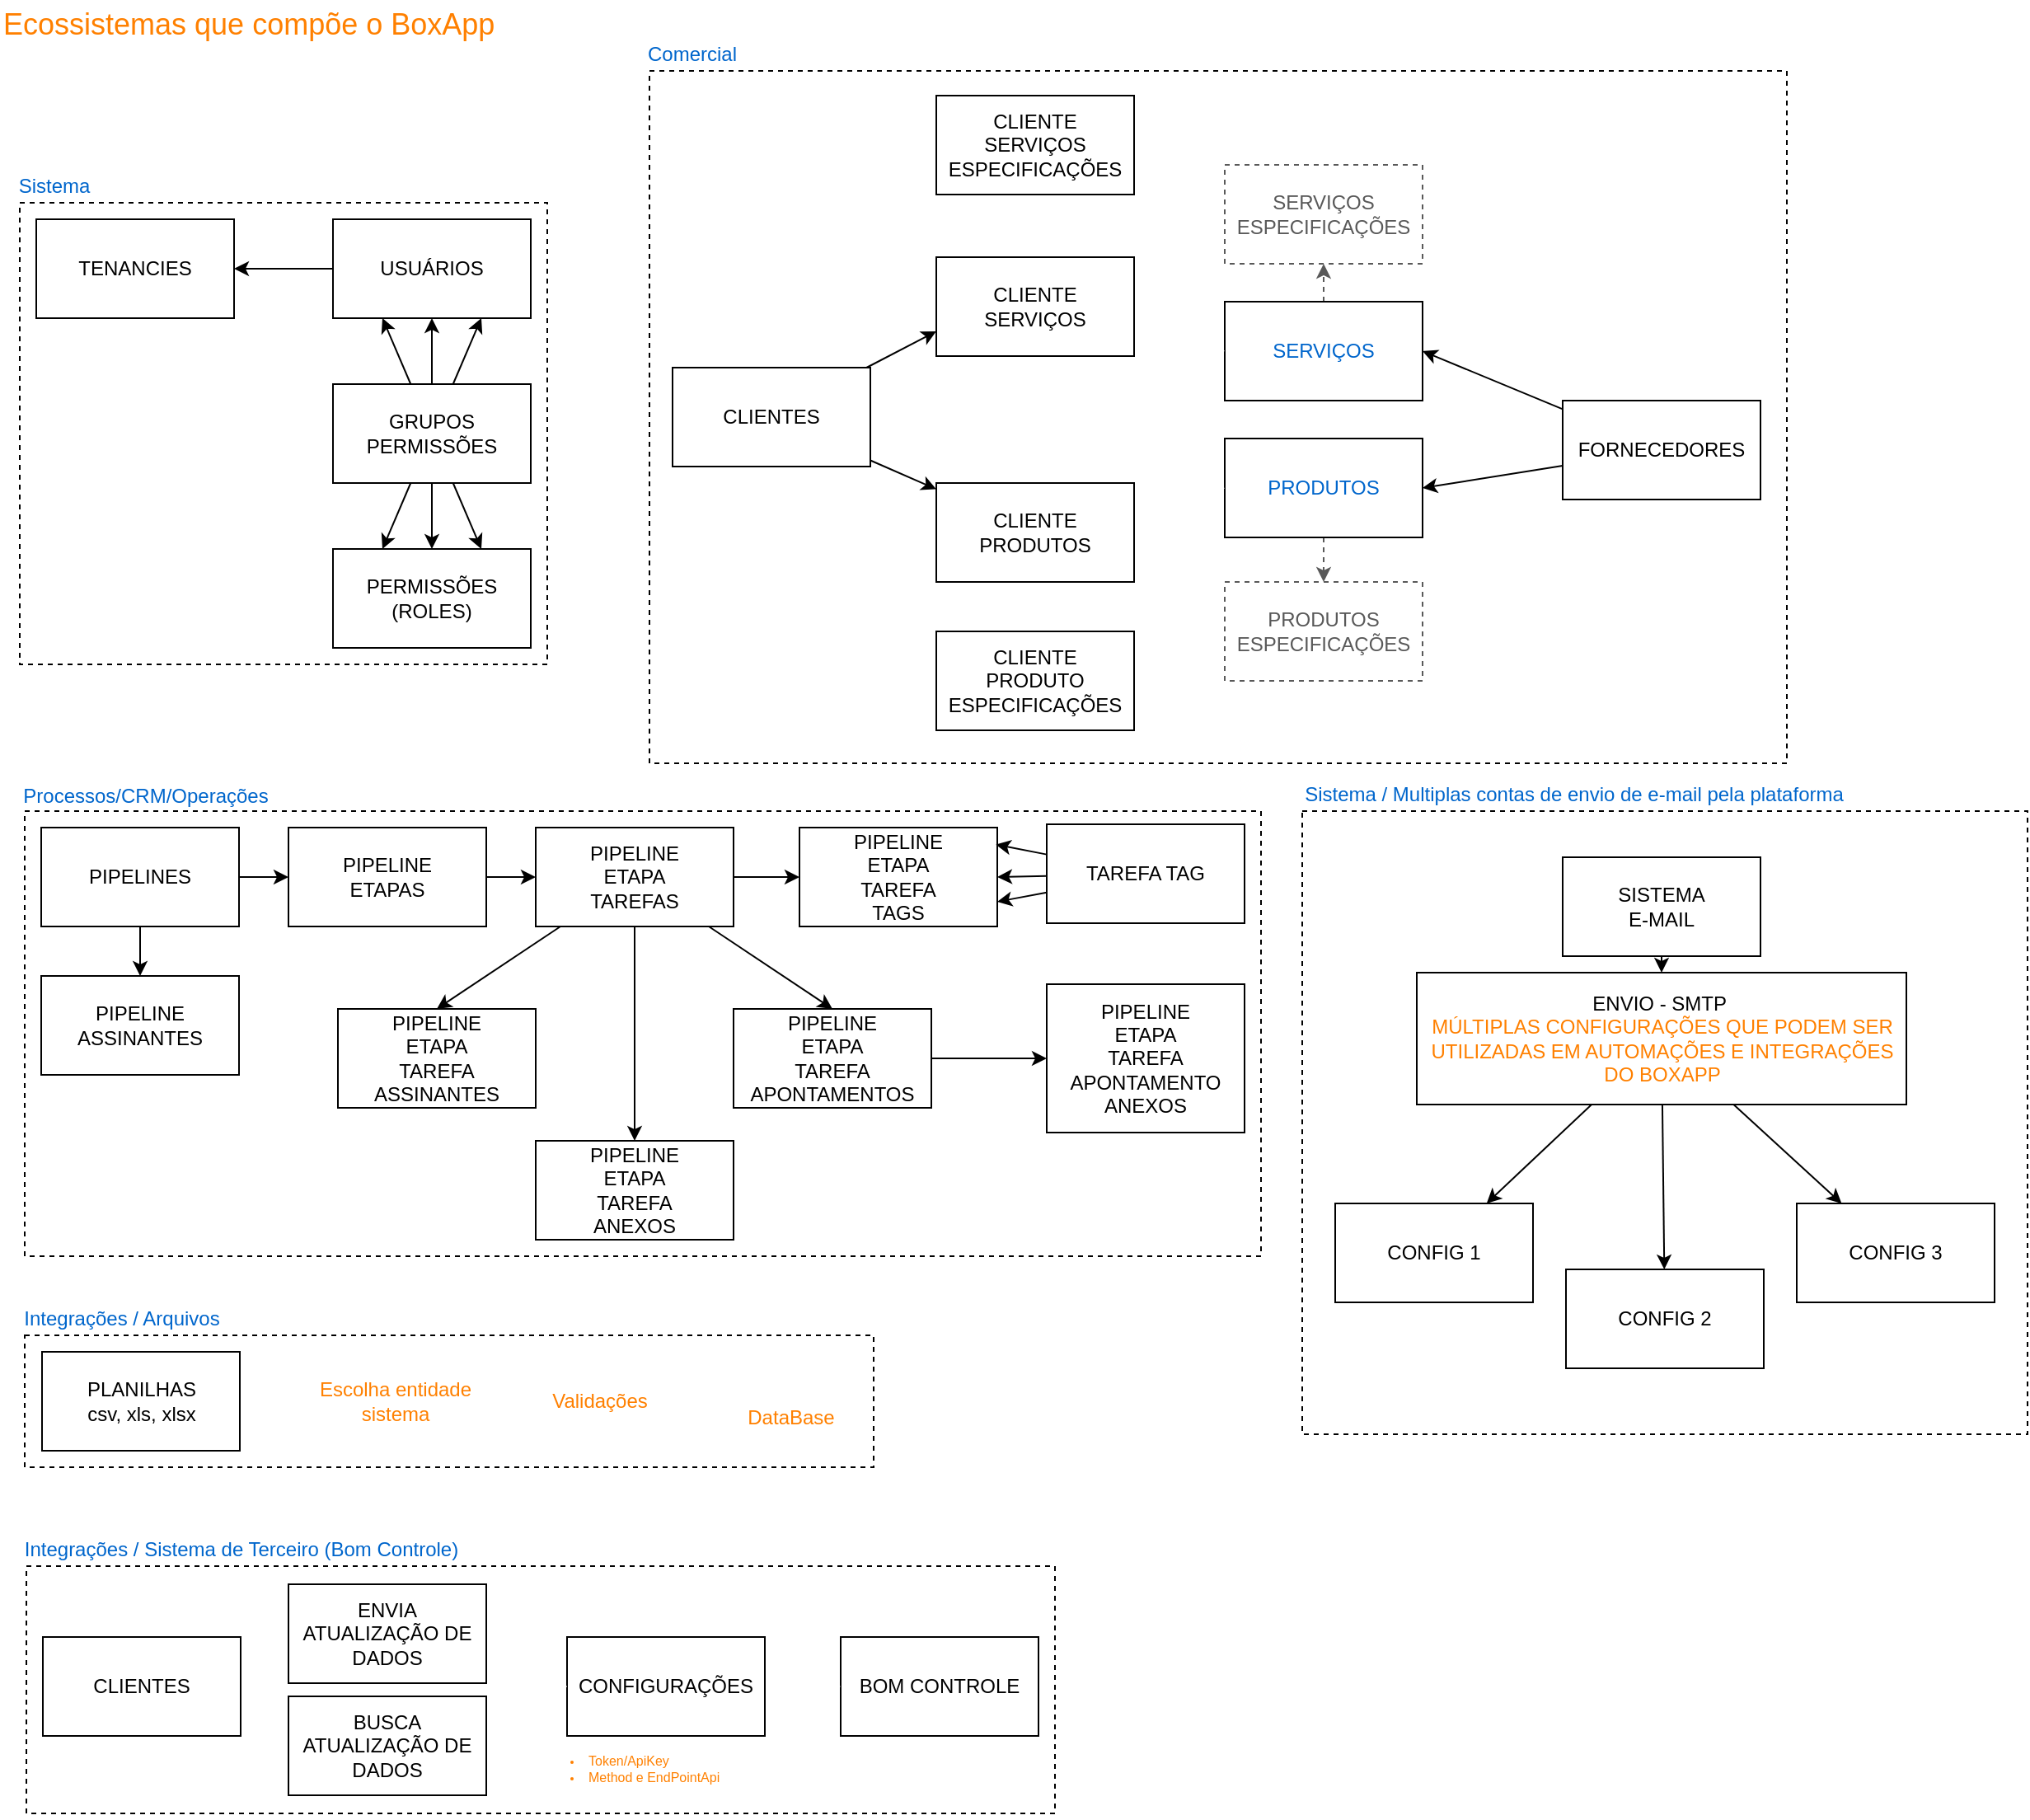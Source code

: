 <mxfile version="20.5.2" type="github" pages="7">
  <diagram id="ZShh_gid76VzSa8Wm5ik" name="Principal">
    <mxGraphModel dx="1422" dy="1931" grid="1" gridSize="10" guides="1" tooltips="1" connect="1" arrows="1" fold="1" page="1" pageScale="1" pageWidth="827" pageHeight="1169" math="0" shadow="0">
      <root>
        <mxCell id="0" />
        <mxCell id="1" parent="0" />
        <mxCell id="ZavF8V106AgdVAA2BBxn-13" value="" style="rounded=0;whiteSpace=wrap;html=1;fillColor=none;dashed=1;" parent="1" vertex="1">
          <mxGeometry x="790" y="452" width="440" height="378" as="geometry" />
        </mxCell>
        <mxCell id="_6B5lGgmV3izRP4LQL0J-19" value="" style="rounded=0;whiteSpace=wrap;html=1;fillColor=none;dashed=1;" parent="1" vertex="1">
          <mxGeometry x="15" y="770" width="515" height="80" as="geometry" />
        </mxCell>
        <mxCell id="zxiu_yzON1wKhvtO95dE-11" value="" style="rounded=0;whiteSpace=wrap;html=1;fillColor=none;dashed=1;" parent="1" vertex="1">
          <mxGeometry x="15" y="452" width="750" height="270" as="geometry" />
        </mxCell>
        <mxCell id="vhN-sNWf5jcp-MvYYBei-3" value="" style="rounded=0;whiteSpace=wrap;html=1;fillColor=none;dashed=1;" parent="1" vertex="1">
          <mxGeometry x="394" y="3" width="690" height="420" as="geometry" />
        </mxCell>
        <mxCell id="8_IeUREuDvT29Vm-Ou7f-2" value="" style="rounded=0;whiteSpace=wrap;html=1;fillColor=none;dashed=1;" parent="1" vertex="1">
          <mxGeometry x="12" y="83" width="320" height="280" as="geometry" />
        </mxCell>
        <mxCell id="h0t0TajUvV323wCwQGnw-8" style="edgeStyle=none;html=1;entryX=1;entryY=0.5;entryDx=0;entryDy=0;" parent="1" source="h0t0TajUvV323wCwQGnw-1" target="h0t0TajUvV323wCwQGnw-4" edge="1">
          <mxGeometry relative="1" as="geometry" />
        </mxCell>
        <mxCell id="h0t0TajUvV323wCwQGnw-1" value="USUÁRIOS" style="rounded=0;whiteSpace=wrap;html=1;" parent="1" vertex="1">
          <mxGeometry x="202" y="93" width="120" height="60" as="geometry" />
        </mxCell>
        <mxCell id="h0t0TajUvV323wCwQGnw-2" value="PERMISSÕES&lt;br&gt;(ROLES)" style="rounded=0;whiteSpace=wrap;html=1;" parent="1" vertex="1">
          <mxGeometry x="202" y="293" width="120" height="60" as="geometry" />
        </mxCell>
        <mxCell id="h0t0TajUvV323wCwQGnw-9" style="edgeStyle=none;html=1;entryX=0.5;entryY=1;entryDx=0;entryDy=0;" parent="1" source="h0t0TajUvV323wCwQGnw-3" target="h0t0TajUvV323wCwQGnw-1" edge="1">
          <mxGeometry relative="1" as="geometry" />
        </mxCell>
        <mxCell id="h0t0TajUvV323wCwQGnw-10" style="edgeStyle=none;html=1;entryX=0.75;entryY=1;entryDx=0;entryDy=0;" parent="1" source="h0t0TajUvV323wCwQGnw-3" target="h0t0TajUvV323wCwQGnw-1" edge="1">
          <mxGeometry relative="1" as="geometry" />
        </mxCell>
        <mxCell id="h0t0TajUvV323wCwQGnw-11" style="edgeStyle=none;html=1;entryX=0.25;entryY=1;entryDx=0;entryDy=0;" parent="1" source="h0t0TajUvV323wCwQGnw-3" target="h0t0TajUvV323wCwQGnw-1" edge="1">
          <mxGeometry relative="1" as="geometry" />
        </mxCell>
        <mxCell id="h0t0TajUvV323wCwQGnw-12" style="edgeStyle=none;html=1;entryX=0.25;entryY=0;entryDx=0;entryDy=0;" parent="1" source="h0t0TajUvV323wCwQGnw-3" target="h0t0TajUvV323wCwQGnw-2" edge="1">
          <mxGeometry relative="1" as="geometry" />
        </mxCell>
        <mxCell id="h0t0TajUvV323wCwQGnw-13" style="edgeStyle=none;html=1;entryX=0.5;entryY=0;entryDx=0;entryDy=0;" parent="1" source="h0t0TajUvV323wCwQGnw-3" target="h0t0TajUvV323wCwQGnw-2" edge="1">
          <mxGeometry relative="1" as="geometry" />
        </mxCell>
        <mxCell id="h0t0TajUvV323wCwQGnw-14" style="edgeStyle=none;html=1;entryX=0.75;entryY=0;entryDx=0;entryDy=0;" parent="1" source="h0t0TajUvV323wCwQGnw-3" target="h0t0TajUvV323wCwQGnw-2" edge="1">
          <mxGeometry relative="1" as="geometry" />
        </mxCell>
        <mxCell id="h0t0TajUvV323wCwQGnw-3" value="GRUPOS PERMISSÕES" style="rounded=0;whiteSpace=wrap;html=1;" parent="1" vertex="1">
          <mxGeometry x="202" y="193" width="120" height="60" as="geometry" />
        </mxCell>
        <mxCell id="h0t0TajUvV323wCwQGnw-4" value="TENANCIES" style="rounded=0;whiteSpace=wrap;html=1;" parent="1" vertex="1">
          <mxGeometry x="22" y="93" width="120" height="60" as="geometry" />
        </mxCell>
        <mxCell id="8_IeUREuDvT29Vm-Ou7f-11" style="edgeStyle=none;html=1;entryX=0;entryY=0.5;entryDx=0;entryDy=0;fontSize=12;" parent="1" source="h0t0TajUvV323wCwQGnw-16" target="8_IeUREuDvT29Vm-Ou7f-10" edge="1">
          <mxGeometry relative="1" as="geometry" />
        </mxCell>
        <mxCell id="zxiu_yzON1wKhvtO95dE-1" style="edgeStyle=none;html=1;entryX=0.5;entryY=0;entryDx=0;entryDy=0;fontSize=12;" parent="1" source="h0t0TajUvV323wCwQGnw-16" target="h0t0TajUvV323wCwQGnw-17" edge="1">
          <mxGeometry relative="1" as="geometry" />
        </mxCell>
        <mxCell id="h0t0TajUvV323wCwQGnw-16" value="PIPELINES" style="rounded=0;whiteSpace=wrap;html=1;" parent="1" vertex="1">
          <mxGeometry x="25" y="462" width="120" height="60" as="geometry" />
        </mxCell>
        <mxCell id="h0t0TajUvV323wCwQGnw-17" value="PIPELINE ASSINANTES" style="rounded=0;whiteSpace=wrap;html=1;" parent="1" vertex="1">
          <mxGeometry x="25" y="552" width="120" height="60" as="geometry" />
        </mxCell>
        <mxCell id="h0t0TajUvV323wCwQGnw-19" value="Ecossistemas que compõe o BoxApp" style="text;html=1;strokeColor=none;fillColor=none;align=left;verticalAlign=middle;whiteSpace=wrap;rounded=0;fontSize=18;fontColor=#FF8000;" parent="1" vertex="1">
          <mxGeometry y="-40" width="310" height="30" as="geometry" />
        </mxCell>
        <mxCell id="8_IeUREuDvT29Vm-Ou7f-4" value="Sistema" style="text;html=1;strokeColor=none;fillColor=none;align=center;verticalAlign=middle;whiteSpace=wrap;rounded=0;dashed=1;fontSize=12;fontColor=#0066CC;" parent="1" vertex="1">
          <mxGeometry x="3" y="58" width="60" height="30" as="geometry" />
        </mxCell>
        <mxCell id="8_IeUREuDvT29Vm-Ou7f-8" style="edgeStyle=none;html=1;fontSize=12;" parent="1" source="8_IeUREuDvT29Vm-Ou7f-5" target="8_IeUREuDvT29Vm-Ou7f-7" edge="1">
          <mxGeometry relative="1" as="geometry" />
        </mxCell>
        <mxCell id="8_IeUREuDvT29Vm-Ou7f-14" style="edgeStyle=none;html=1;entryX=0.5;entryY=0;entryDx=0;entryDy=0;fontSize=12;" parent="1" source="8_IeUREuDvT29Vm-Ou7f-5" target="8_IeUREuDvT29Vm-Ou7f-13" edge="1">
          <mxGeometry relative="1" as="geometry" />
        </mxCell>
        <mxCell id="zxiu_yzON1wKhvtO95dE-3" style="edgeStyle=none;html=1;entryX=0;entryY=0.5;entryDx=0;entryDy=0;fontSize=12;" parent="1" source="8_IeUREuDvT29Vm-Ou7f-5" target="zxiu_yzON1wKhvtO95dE-2" edge="1">
          <mxGeometry relative="1" as="geometry" />
        </mxCell>
        <mxCell id="zxiu_yzON1wKhvtO95dE-9" style="edgeStyle=none;html=1;entryX=0.5;entryY=0;entryDx=0;entryDy=0;fontSize=12;" parent="1" source="8_IeUREuDvT29Vm-Ou7f-5" target="zxiu_yzON1wKhvtO95dE-8" edge="1">
          <mxGeometry relative="1" as="geometry" />
        </mxCell>
        <mxCell id="8_IeUREuDvT29Vm-Ou7f-5" value="PIPELINE&lt;br&gt;ETAPA&lt;br&gt;TAREFAS" style="rounded=0;whiteSpace=wrap;html=1;" parent="1" vertex="1">
          <mxGeometry x="325" y="462" width="120" height="60" as="geometry" />
        </mxCell>
        <mxCell id="8_IeUREuDvT29Vm-Ou7f-7" value="PIPELINE&lt;br&gt;ETAPA&lt;br&gt;TAREFA&lt;br&gt;ANEXOS" style="rounded=0;whiteSpace=wrap;html=1;" parent="1" vertex="1">
          <mxGeometry x="325" y="652" width="120" height="60" as="geometry" />
        </mxCell>
        <mxCell id="8_IeUREuDvT29Vm-Ou7f-12" style="edgeStyle=none;html=1;fontSize=12;" parent="1" source="8_IeUREuDvT29Vm-Ou7f-10" target="8_IeUREuDvT29Vm-Ou7f-5" edge="1">
          <mxGeometry relative="1" as="geometry" />
        </mxCell>
        <mxCell id="8_IeUREuDvT29Vm-Ou7f-10" value="PIPELINE&lt;br&gt;ETAPAS" style="rounded=0;whiteSpace=wrap;html=1;" parent="1" vertex="1">
          <mxGeometry x="175" y="462" width="120" height="60" as="geometry" />
        </mxCell>
        <mxCell id="8_IeUREuDvT29Vm-Ou7f-16" style="edgeStyle=none;html=1;fontSize=12;" parent="1" source="8_IeUREuDvT29Vm-Ou7f-13" target="8_IeUREuDvT29Vm-Ou7f-15" edge="1">
          <mxGeometry relative="1" as="geometry" />
        </mxCell>
        <mxCell id="8_IeUREuDvT29Vm-Ou7f-13" value="PIPELINE&lt;br&gt;ETAPA&lt;br&gt;TAREFA&lt;br&gt;APONTAMENTOS" style="rounded=0;whiteSpace=wrap;html=1;" parent="1" vertex="1">
          <mxGeometry x="445" y="572" width="120" height="60" as="geometry" />
        </mxCell>
        <mxCell id="8_IeUREuDvT29Vm-Ou7f-15" value="PIPELINE&lt;br&gt;ETAPA&lt;br&gt;TAREFA&lt;br&gt;APONTAMENTO&lt;br&gt;ANEXOS" style="rounded=0;whiteSpace=wrap;html=1;" parent="1" vertex="1">
          <mxGeometry x="635" y="557" width="120" height="90" as="geometry" />
        </mxCell>
        <mxCell id="zxiu_yzON1wKhvtO95dE-2" value="PIPELINE&lt;br&gt;ETAPA&lt;br&gt;TAREFA&lt;br&gt;TAGS" style="rounded=0;whiteSpace=wrap;html=1;" parent="1" vertex="1">
          <mxGeometry x="485" y="462" width="120" height="60" as="geometry" />
        </mxCell>
        <mxCell id="zxiu_yzON1wKhvtO95dE-5" style="edgeStyle=none;html=1;entryX=1;entryY=0.5;entryDx=0;entryDy=0;fontSize=12;" parent="1" source="zxiu_yzON1wKhvtO95dE-4" target="zxiu_yzON1wKhvtO95dE-2" edge="1">
          <mxGeometry relative="1" as="geometry" />
        </mxCell>
        <mxCell id="zxiu_yzON1wKhvtO95dE-6" style="edgeStyle=none;html=1;entryX=1;entryY=0.75;entryDx=0;entryDy=0;fontSize=12;" parent="1" source="zxiu_yzON1wKhvtO95dE-4" target="zxiu_yzON1wKhvtO95dE-2" edge="1">
          <mxGeometry relative="1" as="geometry" />
        </mxCell>
        <mxCell id="zxiu_yzON1wKhvtO95dE-7" style="edgeStyle=none;html=1;entryX=0.993;entryY=0.172;entryDx=0;entryDy=0;entryPerimeter=0;fontSize=12;" parent="1" source="zxiu_yzON1wKhvtO95dE-4" target="zxiu_yzON1wKhvtO95dE-2" edge="1">
          <mxGeometry relative="1" as="geometry" />
        </mxCell>
        <mxCell id="zxiu_yzON1wKhvtO95dE-4" value="TAREFA TAG" style="rounded=0;whiteSpace=wrap;html=1;" parent="1" vertex="1">
          <mxGeometry x="635" y="460" width="120" height="60" as="geometry" />
        </mxCell>
        <mxCell id="zxiu_yzON1wKhvtO95dE-8" value="PIPELINE&lt;br&gt;ETAPA&lt;br&gt;TAREFA&lt;br&gt;ASSINANTES" style="rounded=0;whiteSpace=wrap;html=1;" parent="1" vertex="1">
          <mxGeometry x="205" y="572" width="120" height="60" as="geometry" />
        </mxCell>
        <mxCell id="zxiu_yzON1wKhvtO95dE-12" value="Processos/CRM/Operações" style="text;html=1;strokeColor=none;fillColor=none;align=center;verticalAlign=middle;whiteSpace=wrap;rounded=0;dashed=1;fontSize=12;fontColor=#0066CC;" parent="1" vertex="1">
          <mxGeometry x="8" y="428" width="161" height="30" as="geometry" />
        </mxCell>
        <mxCell id="zxiu_yzON1wKhvtO95dE-19" style="edgeStyle=none;html=1;fontSize=12;" parent="1" source="zxiu_yzON1wKhvtO95dE-14" target="zxiu_yzON1wKhvtO95dE-18" edge="1">
          <mxGeometry relative="1" as="geometry" />
        </mxCell>
        <mxCell id="jyrG4bVFrdyip-Oe7Hrg-2" style="edgeStyle=none;html=1;entryX=0;entryY=0.75;entryDx=0;entryDy=0;fontSize=12;fontColor=#0066CC;" parent="1" source="zxiu_yzON1wKhvtO95dE-14" target="zxiu_yzON1wKhvtO95dE-20" edge="1">
          <mxGeometry relative="1" as="geometry" />
        </mxCell>
        <mxCell id="zxiu_yzON1wKhvtO95dE-14" value="CLIENTES" style="rounded=0;whiteSpace=wrap;html=1;" parent="1" vertex="1">
          <mxGeometry x="408" y="183" width="120" height="60" as="geometry" />
        </mxCell>
        <mxCell id="_6B5lGgmV3izRP4LQL0J-4" style="edgeStyle=none;html=1;dashed=1;fontSize=22;fontColor=#595959;strokeColor=#595959;" parent="1" source="zxiu_yzON1wKhvtO95dE-15" target="_6B5lGgmV3izRP4LQL0J-1" edge="1">
          <mxGeometry relative="1" as="geometry" />
        </mxCell>
        <mxCell id="zxiu_yzON1wKhvtO95dE-15" value="SERVIÇOS" style="rounded=0;whiteSpace=wrap;html=1;fontColor=#0066CC;" parent="1" vertex="1">
          <mxGeometry x="743" y="143" width="120" height="60" as="geometry" />
        </mxCell>
        <mxCell id="_6B5lGgmV3izRP4LQL0J-3" style="edgeStyle=none;html=1;entryX=0.5;entryY=0;entryDx=0;entryDy=0;fontSize=22;fontColor=#595959;strokeColor=#595959;dashed=1;" parent="1" source="zxiu_yzON1wKhvtO95dE-16" target="_6B5lGgmV3izRP4LQL0J-2" edge="1">
          <mxGeometry relative="1" as="geometry" />
        </mxCell>
        <mxCell id="zxiu_yzON1wKhvtO95dE-16" value="PRODUTOS" style="rounded=0;whiteSpace=wrap;html=1;fontColor=#0066CC;" parent="1" vertex="1">
          <mxGeometry x="743" y="226" width="120" height="60" as="geometry" />
        </mxCell>
        <mxCell id="zxiu_yzON1wKhvtO95dE-24" style="edgeStyle=none;html=1;entryX=1;entryY=0.5;entryDx=0;entryDy=0;fontSize=12;fontColor=#FF8000;" parent="1" source="zxiu_yzON1wKhvtO95dE-17" target="zxiu_yzON1wKhvtO95dE-15" edge="1">
          <mxGeometry relative="1" as="geometry" />
        </mxCell>
        <mxCell id="zxiu_yzON1wKhvtO95dE-25" style="edgeStyle=none;html=1;entryX=1;entryY=0.5;entryDx=0;entryDy=0;fontSize=12;fontColor=#FF8000;" parent="1" source="zxiu_yzON1wKhvtO95dE-17" target="zxiu_yzON1wKhvtO95dE-16" edge="1">
          <mxGeometry relative="1" as="geometry" />
        </mxCell>
        <mxCell id="zxiu_yzON1wKhvtO95dE-17" value="FORNECEDORES" style="rounded=0;whiteSpace=wrap;html=1;" parent="1" vertex="1">
          <mxGeometry x="948" y="203" width="120" height="60" as="geometry" />
        </mxCell>
        <mxCell id="vhN-sNWf5jcp-MvYYBei-1" style="edgeStyle=none;html=1;fontSize=22;fontColor=#FFFFFF;strokeColor=#FFFFFF;" parent="1" source="zxiu_yzON1wKhvtO95dE-18" target="zxiu_yzON1wKhvtO95dE-22" edge="1">
          <mxGeometry relative="1" as="geometry" />
        </mxCell>
        <mxCell id="vhN-sNWf5jcp-MvYYBei-5" style="edgeStyle=none;html=1;entryX=0;entryY=0.5;entryDx=0;entryDy=0;fontSize=22;fontColor=#FFFFFF;strokeColor=#FFFFFF;" parent="1" source="zxiu_yzON1wKhvtO95dE-18" target="zxiu_yzON1wKhvtO95dE-16" edge="1">
          <mxGeometry relative="1" as="geometry" />
        </mxCell>
        <mxCell id="zxiu_yzON1wKhvtO95dE-18" value="CLIENTE&lt;br&gt;PRODUTOS" style="rounded=0;whiteSpace=wrap;html=1;" parent="1" vertex="1">
          <mxGeometry x="568" y="253" width="120" height="60" as="geometry" />
        </mxCell>
        <mxCell id="vhN-sNWf5jcp-MvYYBei-2" style="edgeStyle=none;html=1;entryX=0.5;entryY=1;entryDx=0;entryDy=0;fontSize=22;fontColor=#FFFFFF;strokeColor=#FFFFFF;" parent="1" source="zxiu_yzON1wKhvtO95dE-20" target="zxiu_yzON1wKhvtO95dE-23" edge="1">
          <mxGeometry relative="1" as="geometry" />
        </mxCell>
        <mxCell id="vhN-sNWf5jcp-MvYYBei-6" style="edgeStyle=none;html=1;entryX=0;entryY=0.5;entryDx=0;entryDy=0;fontSize=22;fontColor=#FFFFFF;strokeColor=#FFFFFF;" parent="1" source="zxiu_yzON1wKhvtO95dE-20" target="zxiu_yzON1wKhvtO95dE-15" edge="1">
          <mxGeometry relative="1" as="geometry" />
        </mxCell>
        <mxCell id="zxiu_yzON1wKhvtO95dE-20" value="CLIENTE&lt;br&gt;SERVIÇOS" style="rounded=0;whiteSpace=wrap;html=1;" parent="1" vertex="1">
          <mxGeometry x="568" y="116" width="120" height="60" as="geometry" />
        </mxCell>
        <mxCell id="zxiu_yzON1wKhvtO95dE-22" value="CLIENTE&lt;br&gt;PRODUTO&lt;br&gt;ESPECIFICAÇÕES" style="rounded=0;whiteSpace=wrap;html=1;" parent="1" vertex="1">
          <mxGeometry x="568" y="343" width="120" height="60" as="geometry" />
        </mxCell>
        <mxCell id="zxiu_yzON1wKhvtO95dE-23" value="CLIENTE&lt;br&gt;SERVIÇOS&lt;br&gt;ESPECIFICAÇÕES" style="rounded=0;whiteSpace=wrap;html=1;" parent="1" vertex="1">
          <mxGeometry x="568" y="18" width="120" height="60" as="geometry" />
        </mxCell>
        <mxCell id="vhN-sNWf5jcp-MvYYBei-4" value="Comercial" style="text;html=1;strokeColor=none;fillColor=none;align=center;verticalAlign=middle;whiteSpace=wrap;rounded=0;dashed=1;fontSize=12;fontColor=#0066CC;" parent="1" vertex="1">
          <mxGeometry x="390" y="-22" width="60" height="30" as="geometry" />
        </mxCell>
        <mxCell id="_6B5lGgmV3izRP4LQL0J-1" value="&lt;font color=&quot;#595959&quot;&gt;SERVIÇOS&lt;br&gt;ESPECIFICAÇÕES&lt;/font&gt;" style="rounded=0;whiteSpace=wrap;html=1;dashed=1;strokeColor=#595959;" parent="1" vertex="1">
          <mxGeometry x="743" y="60" width="120" height="60" as="geometry" />
        </mxCell>
        <mxCell id="_6B5lGgmV3izRP4LQL0J-2" value="&lt;font color=&quot;#595959&quot;&gt;PRODUTOS&lt;br&gt;ESPECIFICAÇÕES&lt;/font&gt;" style="rounded=0;whiteSpace=wrap;html=1;dashed=1;strokeColor=#595959;" parent="1" vertex="1">
          <mxGeometry x="743" y="313" width="120" height="60" as="geometry" />
        </mxCell>
        <mxCell id="_6B5lGgmV3izRP4LQL0J-14" style="edgeStyle=none;html=1;entryX=0;entryY=0.5;entryDx=0;entryDy=0;fontSize=12;fontColor=#FFFFFF;strokeColor=#FFFFFF;" parent="1" source="_6B5lGgmV3izRP4LQL0J-5" target="_6B5lGgmV3izRP4LQL0J-11" edge="1">
          <mxGeometry relative="1" as="geometry" />
        </mxCell>
        <mxCell id="_6B5lGgmV3izRP4LQL0J-5" value="PLANILHAS&lt;br&gt;csv, xls, xlsx" style="rounded=0;whiteSpace=wrap;html=1;" parent="1" vertex="1">
          <mxGeometry x="25.5" y="780" width="120" height="60" as="geometry" />
        </mxCell>
        <mxCell id="_6B5lGgmV3izRP4LQL0J-7" value="Integrações / Arquivos" style="text;html=1;strokeColor=none;fillColor=none;align=center;verticalAlign=middle;whiteSpace=wrap;rounded=0;dashed=1;fontSize=12;fontColor=#0066CC;" parent="1" vertex="1">
          <mxGeometry x="3" y="745" width="142" height="30" as="geometry" />
        </mxCell>
        <mxCell id="_6B5lGgmV3izRP4LQL0J-17" style="edgeStyle=none;html=1;fontSize=12;fontColor=#FF8000;strokeColor=#FFFFFF;" parent="1" source="_6B5lGgmV3izRP4LQL0J-11" target="_6B5lGgmV3izRP4LQL0J-13" edge="1">
          <mxGeometry relative="1" as="geometry" />
        </mxCell>
        <mxCell id="_6B5lGgmV3izRP4LQL0J-11" value="Escolha entidade sistema" style="shape=parallelogram;perimeter=parallelogramPerimeter;whiteSpace=wrap;html=1;fixedSize=1;labelBackgroundColor=none;fontSize=12;fontColor=#FF8000;strokeColor=#FFFFFF;fillColor=none;" parent="1" vertex="1">
          <mxGeometry x="180" y="780" width="120" height="60" as="geometry" />
        </mxCell>
        <mxCell id="_6B5lGgmV3izRP4LQL0J-12" value="DataBase" style="shape=datastore;whiteSpace=wrap;html=1;labelBackgroundColor=none;fontSize=12;fontColor=#FF8000;strokeColor=#FFFFFF;fillColor=none;" parent="1" vertex="1">
          <mxGeometry x="450" y="780" width="60" height="60" as="geometry" />
        </mxCell>
        <mxCell id="_6B5lGgmV3izRP4LQL0J-18" style="edgeStyle=none;html=1;fontSize=12;fontColor=#FF8000;strokeColor=#FFFFFF;" parent="1" source="_6B5lGgmV3izRP4LQL0J-13" target="_6B5lGgmV3izRP4LQL0J-12" edge="1">
          <mxGeometry relative="1" as="geometry" />
        </mxCell>
        <mxCell id="_6B5lGgmV3izRP4LQL0J-13" value="Validações" style="rhombus;whiteSpace=wrap;html=1;labelBackgroundColor=none;fontSize=12;fontColor=#FF8000;strokeColor=#FFFFFF;fillColor=none;" parent="1" vertex="1">
          <mxGeometry x="334" y="780" width="60" height="60" as="geometry" />
        </mxCell>
        <mxCell id="SFDWWG2kWYYzSLiMUwht-1" value="BOM CONTROLE" style="rounded=0;whiteSpace=wrap;html=1;" parent="1" vertex="1">
          <mxGeometry x="510" y="953" width="120" height="60" as="geometry" />
        </mxCell>
        <mxCell id="SFDWWG2kWYYzSLiMUwht-17" style="edgeStyle=none;html=1;fontSize=8;fontColor=#FF8000;strokeColor=#FFFFFF;" parent="1" source="SFDWWG2kWYYzSLiMUwht-2" target="SFDWWG2kWYYzSLiMUwht-1" edge="1">
          <mxGeometry relative="1" as="geometry" />
        </mxCell>
        <mxCell id="SFDWWG2kWYYzSLiMUwht-2" value="CONFIGURAÇÕES" style="rounded=0;whiteSpace=wrap;html=1;" parent="1" vertex="1">
          <mxGeometry x="344" y="953" width="120" height="60" as="geometry" />
        </mxCell>
        <mxCell id="SFDWWG2kWYYzSLiMUwht-6" value="&lt;ul style=&quot;font-size: 8px&quot;&gt;&lt;li style=&quot;font-size: 8px&quot;&gt;Token/ApiKey&lt;/li&gt;&lt;li style=&quot;font-size: 8px&quot;&gt;Method e EndPointApi&lt;/li&gt;&lt;/ul&gt;" style="text;strokeColor=none;fillColor=none;html=1;whiteSpace=wrap;verticalAlign=middle;overflow=hidden;labelBackgroundColor=none;fontSize=8;fontColor=#FF8000;align=left;" parent="1" vertex="1">
          <mxGeometry x="315" y="1003" width="140" height="60" as="geometry" />
        </mxCell>
        <mxCell id="SFDWWG2kWYYzSLiMUwht-20" style="edgeStyle=none;html=1;entryX=0;entryY=0.5;entryDx=0;entryDy=0;fontSize=8;fontColor=#FF8000;strokeColor=#FFFFFF;" parent="1" source="SFDWWG2kWYYzSLiMUwht-7" target="SFDWWG2kWYYzSLiMUwht-11" edge="1">
          <mxGeometry relative="1" as="geometry" />
        </mxCell>
        <mxCell id="SFDWWG2kWYYzSLiMUwht-22" style="edgeStyle=none;html=1;entryX=0;entryY=0.5;entryDx=0;entryDy=0;fontSize=8;fontColor=#FF8000;strokeColor=#FFFFFF;" parent="1" source="SFDWWG2kWYYzSLiMUwht-7" edge="1">
          <mxGeometry relative="1" as="geometry">
            <mxPoint x="175" y="951" as="targetPoint" />
          </mxGeometry>
        </mxCell>
        <mxCell id="SFDWWG2kWYYzSLiMUwht-7" value="CLIENTES" style="rounded=0;whiteSpace=wrap;html=1;" parent="1" vertex="1">
          <mxGeometry x="26" y="953" width="120" height="60" as="geometry" />
        </mxCell>
        <mxCell id="SFDWWG2kWYYzSLiMUwht-14" style="edgeStyle=none;html=1;fontSize=12;fontColor=#FF8000;strokeColor=#FFFFFF;entryX=0;entryY=0.5;entryDx=0;entryDy=0;" parent="1" target="SFDWWG2kWYYzSLiMUwht-2" edge="1">
          <mxGeometry relative="1" as="geometry">
            <mxPoint x="295" y="968.615" as="sourcePoint" />
          </mxGeometry>
        </mxCell>
        <mxCell id="SFDWWG2kWYYzSLiMUwht-10" value="ENVIA ATUALIZAÇÃO DE DADOS" style="rounded=0;whiteSpace=wrap;html=1;" parent="1" vertex="1">
          <mxGeometry x="175" y="921" width="120" height="60" as="geometry" />
        </mxCell>
        <mxCell id="SFDWWG2kWYYzSLiMUwht-16" style="edgeStyle=none;html=1;entryX=0;entryY=0.5;entryDx=0;entryDy=0;fontSize=8;fontColor=#FF8000;strokeColor=#FFFFFF;" parent="1" source="SFDWWG2kWYYzSLiMUwht-11" target="SFDWWG2kWYYzSLiMUwht-2" edge="1">
          <mxGeometry relative="1" as="geometry" />
        </mxCell>
        <mxCell id="SFDWWG2kWYYzSLiMUwht-11" value="BUSCA ATUALIZAÇÃO DE DADOS" style="rounded=0;whiteSpace=wrap;html=1;" parent="1" vertex="1">
          <mxGeometry x="175" y="989" width="120" height="60" as="geometry" />
        </mxCell>
        <mxCell id="SFDWWG2kWYYzSLiMUwht-18" value="" style="rounded=0;whiteSpace=wrap;html=1;fillColor=none;dashed=1;" parent="1" vertex="1">
          <mxGeometry x="16" y="910" width="624" height="150" as="geometry" />
        </mxCell>
        <mxCell id="SFDWWG2kWYYzSLiMUwht-19" value="Integrações / Sistema de Terceiro (Bom Controle)" style="text;html=1;strokeColor=none;fillColor=none;align=center;verticalAlign=middle;whiteSpace=wrap;rounded=0;dashed=1;fontSize=12;fontColor=#0066CC;" parent="1" vertex="1">
          <mxGeometry x="3" y="884.5" width="287" height="30" as="geometry" />
        </mxCell>
        <mxCell id="ks1BH8dG9nhiC-ubcMcS-5" style="edgeStyle=none;html=1;" parent="1" source="SFDWWG2kWYYzSLiMUwht-23" target="ks1BH8dG9nhiC-ubcMcS-1" edge="1">
          <mxGeometry relative="1" as="geometry" />
        </mxCell>
        <mxCell id="SFDWWG2kWYYzSLiMUwht-23" value="SISTEMA&lt;br&gt;E-MAIL" style="rounded=0;whiteSpace=wrap;html=1;" parent="1" vertex="1">
          <mxGeometry x="948" y="480" width="120" height="60" as="geometry" />
        </mxCell>
        <mxCell id="ZavF8V106AgdVAA2BBxn-2" value="CONFIG 1" style="rounded=0;whiteSpace=wrap;html=1;" parent="1" vertex="1">
          <mxGeometry x="810" y="690" width="120" height="60" as="geometry" />
        </mxCell>
        <mxCell id="ZavF8V106AgdVAA2BBxn-6" value="Sistema / Multiplas contas de envio de e-mail pela plataforma" style="text;html=1;strokeColor=none;fillColor=none;align=center;verticalAlign=middle;whiteSpace=wrap;rounded=0;dashed=1;fontSize=12;fontColor=#0066CC;" parent="1" vertex="1">
          <mxGeometry x="770" y="427" width="370" height="30" as="geometry" />
        </mxCell>
        <mxCell id="ZavF8V106AgdVAA2BBxn-7" value="CONFIG 2" style="rounded=0;whiteSpace=wrap;html=1;" parent="1" vertex="1">
          <mxGeometry x="950" y="730" width="120" height="60" as="geometry" />
        </mxCell>
        <mxCell id="ZavF8V106AgdVAA2BBxn-8" value="CONFIG 3" style="rounded=0;whiteSpace=wrap;html=1;" parent="1" vertex="1">
          <mxGeometry x="1090" y="690" width="120" height="60" as="geometry" />
        </mxCell>
        <mxCell id="ks1BH8dG9nhiC-ubcMcS-2" style="edgeStyle=none;html=1;" parent="1" source="ks1BH8dG9nhiC-ubcMcS-1" target="ZavF8V106AgdVAA2BBxn-2" edge="1">
          <mxGeometry relative="1" as="geometry" />
        </mxCell>
        <mxCell id="ks1BH8dG9nhiC-ubcMcS-3" style="edgeStyle=none;html=1;" parent="1" source="ks1BH8dG9nhiC-ubcMcS-1" target="ZavF8V106AgdVAA2BBxn-7" edge="1">
          <mxGeometry relative="1" as="geometry" />
        </mxCell>
        <mxCell id="ks1BH8dG9nhiC-ubcMcS-4" style="edgeStyle=none;html=1;" parent="1" source="ks1BH8dG9nhiC-ubcMcS-1" target="ZavF8V106AgdVAA2BBxn-8" edge="1">
          <mxGeometry relative="1" as="geometry" />
        </mxCell>
        <mxCell id="ks1BH8dG9nhiC-ubcMcS-1" value="ENVIO - SMTP&amp;nbsp;&lt;br&gt;&lt;font color=&quot;#ff8000&quot;&gt;MÚLTIPLAS CONFIGURAÇÕES QUE PODEM SER UTILIZADAS EM AUTOMAÇÕES E INTEGRAÇÕES DO BOXAPP&lt;/font&gt;" style="rounded=0;whiteSpace=wrap;html=1;" parent="1" vertex="1">
          <mxGeometry x="859.5" y="550" width="297" height="80" as="geometry" />
        </mxCell>
      </root>
    </mxGraphModel>
  </diagram>
  <diagram id="upWCNBL_jOya4GJDxZoO" name="Fluxo operacional completo">
    <mxGraphModel dx="1422" dy="762" grid="1" gridSize="10" guides="1" tooltips="1" connect="1" arrows="1" fold="1" page="1" pageScale="1" pageWidth="827" pageHeight="1169" math="0" shadow="0">
      <root>
        <mxCell id="0" />
        <mxCell id="1" parent="0" />
        <mxCell id="AMthQE_jnrb_zMwVvsrx-1" value="PROSPECÇÃO" style="rounded=1;whiteSpace=wrap;html=1;" vertex="1" parent="1">
          <mxGeometry x="40" y="90" width="120" height="60" as="geometry" />
        </mxCell>
        <mxCell id="AMthQE_jnrb_zMwVvsrx-2" value="" style="endArrow=classic;html=1;rounded=1;fontSize=14;" edge="1" parent="1" source="AMthQE_jnrb_zMwVvsrx-1" target="AMthQE_jnrb_zMwVvsrx-10">
          <mxGeometry width="50" height="50" relative="1" as="geometry">
            <mxPoint x="360" y="170" as="sourcePoint" />
            <mxPoint x="260" y="230" as="targetPoint" />
            <Array as="points">
              <mxPoint x="280" y="120" />
              <mxPoint x="280" y="165" />
            </Array>
          </mxGeometry>
        </mxCell>
        <mxCell id="AMthQE_jnrb_zMwVvsrx-3" style="edgeStyle=orthogonalEdgeStyle;rounded=1;orthogonalLoop=1;jettySize=auto;html=1;fontFamily=Open Sans;fontSource=https%3A%2F%2Ffonts.googleapis.com%2Fcss%3Ffamily%3DOpen%2BSans;fontSize=22;fontColor=#CC6600;" edge="1" parent="1" source="AMthQE_jnrb_zMwVvsrx-4" target="AMthQE_jnrb_zMwVvsrx-6">
          <mxGeometry relative="1" as="geometry" />
        </mxCell>
        <mxCell id="AMthQE_jnrb_zMwVvsrx-4" value="FORNECEDOR" style="rounded=1;whiteSpace=wrap;html=1;" vertex="1" parent="1">
          <mxGeometry x="40" y="540" width="120" height="60" as="geometry" />
        </mxCell>
        <mxCell id="AMthQE_jnrb_zMwVvsrx-5" style="edgeStyle=orthogonalEdgeStyle;rounded=1;orthogonalLoop=1;jettySize=auto;html=1;fontFamily=Open Sans;fontSource=https%3A%2F%2Ffonts.googleapis.com%2Fcss%3Ffamily%3DOpen%2BSans;fontSize=15;fontColor=#CC6600;" edge="1" parent="1" source="AMthQE_jnrb_zMwVvsrx-6" target="AMthQE_jnrb_zMwVvsrx-8">
          <mxGeometry relative="1" as="geometry" />
        </mxCell>
        <mxCell id="AMthQE_jnrb_zMwVvsrx-6" value="SERVIÇO FORNECEDOR" style="rounded=1;whiteSpace=wrap;html=1;" vertex="1" parent="1">
          <mxGeometry x="40" y="440" width="120" height="60" as="geometry" />
        </mxCell>
        <mxCell id="AMthQE_jnrb_zMwVvsrx-7" style="edgeStyle=orthogonalEdgeStyle;rounded=1;orthogonalLoop=1;jettySize=auto;html=1;entryX=0.5;entryY=1;entryDx=0;entryDy=0;fontFamily=Open Sans;fontSource=https%3A%2F%2Ffonts.googleapis.com%2Fcss%3Ffamily%3DOpen%2BSans;fontSize=22;fontColor=#CC6600;" edge="1" parent="1" source="AMthQE_jnrb_zMwVvsrx-8" target="AMthQE_jnrb_zMwVvsrx-12">
          <mxGeometry relative="1" as="geometry" />
        </mxCell>
        <mxCell id="AMthQE_jnrb_zMwVvsrx-8" value="SERVIÇO" style="rounded=1;whiteSpace=wrap;html=1;" vertex="1" parent="1">
          <mxGeometry x="40" y="340" width="120" height="60" as="geometry" />
        </mxCell>
        <mxCell id="AMthQE_jnrb_zMwVvsrx-9" style="edgeStyle=orthogonalEdgeStyle;rounded=1;orthogonalLoop=1;jettySize=auto;html=1;fontFamily=Open Sans;fontSource=https%3A%2F%2Ffonts.googleapis.com%2Fcss%3Ffamily%3DOpen%2BSans;fontSize=22;fontColor=#CC6600;" edge="1" parent="1" source="AMthQE_jnrb_zMwVvsrx-10" target="AMthQE_jnrb_zMwVvsrx-19">
          <mxGeometry relative="1" as="geometry" />
        </mxCell>
        <mxCell id="AMthQE_jnrb_zMwVvsrx-10" value="CLIENTE" style="rounded=1;whiteSpace=wrap;html=1;" vertex="1" parent="1">
          <mxGeometry x="220" y="240" width="120" height="60" as="geometry" />
        </mxCell>
        <mxCell id="AMthQE_jnrb_zMwVvsrx-11" style="edgeStyle=orthogonalEdgeStyle;rounded=1;orthogonalLoop=1;jettySize=auto;html=1;fontFamily=Open Sans;fontSource=https%3A%2F%2Ffonts.googleapis.com%2Fcss%3Ffamily%3DOpen%2BSans;fontSize=22;fontColor=#CC6600;" edge="1" parent="1" source="AMthQE_jnrb_zMwVvsrx-12" target="AMthQE_jnrb_zMwVvsrx-10">
          <mxGeometry relative="1" as="geometry" />
        </mxCell>
        <mxCell id="AMthQE_jnrb_zMwVvsrx-12" value="SERVIÇO CLIENTE" style="rounded=1;whiteSpace=wrap;html=1;" vertex="1" parent="1">
          <mxGeometry x="40" y="240" width="120" height="60" as="geometry" />
        </mxCell>
        <mxCell id="AMthQE_jnrb_zMwVvsrx-13" style="edgeStyle=orthogonalEdgeStyle;rounded=1;orthogonalLoop=1;jettySize=auto;html=1;fontFamily=Open Sans;fontSource=https%3A%2F%2Ffonts.googleapis.com%2Fcss%3Ffamily%3DOpen%2BSans;fontSize=15;fontColor=#CC6600;" edge="1" parent="1" source="AMthQE_jnrb_zMwVvsrx-14" target="AMthQE_jnrb_zMwVvsrx-15">
          <mxGeometry relative="1" as="geometry" />
        </mxCell>
        <mxCell id="AMthQE_jnrb_zMwVvsrx-14" value="PIPE&lt;br&gt;PRÉ-VENDAS" style="rounded=1;whiteSpace=wrap;html=1;" vertex="1" parent="1">
          <mxGeometry x="400" y="330" width="120" height="60" as="geometry" />
        </mxCell>
        <mxCell id="AMthQE_jnrb_zMwVvsrx-15" value="PIPE&lt;br&gt;&amp;nbsp;IMPLANTAÇÃO" style="rounded=1;whiteSpace=wrap;html=1;" vertex="1" parent="1">
          <mxGeometry x="560" y="330" width="120" height="60" as="geometry" />
        </mxCell>
        <mxCell id="AMthQE_jnrb_zMwVvsrx-16" value="PIPE FATURAMENTO" style="rounded=1;whiteSpace=wrap;html=1;" vertex="1" parent="1">
          <mxGeometry x="560" y="420" width="120" height="60" as="geometry" />
        </mxCell>
        <mxCell id="AMthQE_jnrb_zMwVvsrx-17" value="PIPE &lt;br&gt;CONTRATOS" style="rounded=1;whiteSpace=wrap;html=1;" vertex="1" parent="1">
          <mxGeometry x="560" y="510" width="120" height="60" as="geometry" />
        </mxCell>
        <mxCell id="AMthQE_jnrb_zMwVvsrx-18" style="edgeStyle=orthogonalEdgeStyle;rounded=1;orthogonalLoop=1;jettySize=auto;html=1;fontFamily=Open Sans;fontSource=https%3A%2F%2Ffonts.googleapis.com%2Fcss%3Ffamily%3DOpen%2BSans;fontSize=15;fontColor=#CC6600;" edge="1" parent="1" source="AMthQE_jnrb_zMwVvsrx-19" target="AMthQE_jnrb_zMwVvsrx-14">
          <mxGeometry relative="1" as="geometry" />
        </mxCell>
        <mxCell id="AMthQE_jnrb_zMwVvsrx-19" value="PROPOSTA" style="rounded=1;whiteSpace=wrap;html=1;" vertex="1" parent="1">
          <mxGeometry x="400" y="240" width="120" height="60" as="geometry" />
        </mxCell>
        <mxCell id="AMthQE_jnrb_zMwVvsrx-20" value="Fluxo operacional completo" style="text;strokeColor=none;fillColor=none;align=left;verticalAlign=middle;spacingLeft=4;spacingRight=4;overflow=hidden;points=[[0,0.5],[1,0.5]];portConstraint=eastwest;rotatable=0;whiteSpace=wrap;html=1;fontSize=22;fontColor=#CC6600;fontStyle=1;fontFamily=Open Sans;fontSource=https%3A%2F%2Ffonts.googleapis.com%2Fcss%3Ffamily%3DOpen%2BSans;" vertex="1" parent="1">
          <mxGeometry width="320" height="40" as="geometry" />
        </mxCell>
        <mxCell id="AMthQE_jnrb_zMwVvsrx-21" value="ATIVIDADES" style="rounded=1;whiteSpace=wrap;html=1;" vertex="1" parent="1">
          <mxGeometry x="580" y="130" width="120" height="60" as="geometry" />
        </mxCell>
        <mxCell id="AMthQE_jnrb_zMwVvsrx-22" value="Link público" style="text;html=1;strokeColor=none;fillColor=none;align=left;verticalAlign=middle;whiteSpace=wrap;rounded=0;fontFamily=Open Sans;fontSource=https%3A%2F%2Ffonts.googleapis.com%2Fcss%3Ffamily%3DOpen%2BSans;fontSize=15;fontColor=#CC6600;" vertex="1" parent="1">
          <mxGeometry x="400" y="210" width="120" height="30" as="geometry" />
        </mxCell>
      </root>
    </mxGraphModel>
  </diagram>
  <diagram id="5l9_Jz9PK6JdXj0-ksBt" name="Fluxo minhas atividades">
    <mxGraphModel dx="1422" dy="762" grid="1" gridSize="10" guides="1" tooltips="1" connect="1" arrows="1" fold="1" page="1" pageScale="1" pageWidth="827" pageHeight="1169" math="0" shadow="0">
      <root>
        <mxCell id="0" />
        <mxCell id="1" parent="0" />
        <mxCell id="trPJKFuPp-jThXHRmgEM-1" value="* Haverá uma tela com todas as atividades onde o usuário estiver como responsável&lt;br&gt;*&amp;nbsp;" style="text;html=1;strokeColor=none;fillColor=none;align=left;verticalAlign=middle;whiteSpace=wrap;rounded=0;" vertex="1" parent="1">
          <mxGeometry x="40" y="190" width="620" height="90" as="geometry" />
        </mxCell>
        <mxCell id="dyrSZuuJ-05I6Bd-qZzF-1" value="Fluxo minhas atividades" style="text;strokeColor=none;fillColor=none;align=left;verticalAlign=middle;spacingLeft=4;spacingRight=4;overflow=hidden;points=[[0,0.5],[1,0.5]];portConstraint=eastwest;rotatable=0;whiteSpace=wrap;html=1;fontSize=22;fontColor=#CC6600;fontStyle=1;fontFamily=Open Sans;fontSource=https%3A%2F%2Ffonts.googleapis.com%2Fcss%3Ffamily%3DOpen%2BSans;" vertex="1" parent="1">
          <mxGeometry width="320" height="40" as="geometry" />
        </mxCell>
      </root>
    </mxGraphModel>
  </diagram>
  <diagram id="4N-SirOJTL2Cmik7jO11" name="Modelagem Produtos, Serviços e Fornecedores">
    <mxGraphModel dx="2370" dy="2439" grid="1" gridSize="10" guides="1" tooltips="1" connect="1" arrows="1" fold="1" page="1" pageScale="1" pageWidth="827" pageHeight="1169" math="0" shadow="0">
      <root>
        <mxCell id="eXtYlaey4sNEdKM090Xs-0" />
        <mxCell id="eXtYlaey4sNEdKM090Xs-1" parent="eXtYlaey4sNEdKM090Xs-0" />
        <mxCell id="0Qp2BUUmM4HRAKXxiiBp-0" value="Fornecedor" style="swimlane;childLayout=stackLayout;horizontal=1;startSize=30;horizontalStack=0;rounded=1;fontSize=14;fontStyle=0;strokeWidth=2;resizeParent=0;resizeLast=1;shadow=0;dashed=0;align=center;fontColor=#FF8000;" parent="eXtYlaey4sNEdKM090Xs-1" vertex="1">
          <mxGeometry x="60" y="364" width="200" height="350" as="geometry">
            <mxRectangle x="110" y="220" width="120" height="30" as="alternateBounds" />
          </mxGeometry>
        </mxCell>
        <mxCell id="0Qp2BUUmM4HRAKXxiiBp-1" value="+EntityAudity: EntityAudit&#xa;+NomeFantasia: string&#xa;+RazaoSocial: string&#xa;+InscricaoEstadual: string&#xa;+Cnpj: string&#xa;+TelefonePrincipal: string&#xa;+EmailPrincipal: string&#xa;+Observacao: string&#xa;+CodigoMunicipio: int?&#xa;+Rua: string&#xa;+Numero: string&#xa;+Complemento: string&#xa;+Cidade: string&#xa;+Estado: string&#xa;+Cep: string&#xa;&#xa;+TenantId: Guid&#xa;+Tenant: Tenant&#xa;&#xa;+Produtos: ICollection&lt;Produto&gt;&#xa;+Servicos: ICollection&lt;Servico&gt;" style="align=left;strokeColor=none;fillColor=none;spacingLeft=4;fontSize=12;verticalAlign=top;resizable=0;rotatable=0;part=1;" parent="0Qp2BUUmM4HRAKXxiiBp-0" vertex="1">
          <mxGeometry y="30" width="200" height="320" as="geometry" />
        </mxCell>
        <mxCell id="3lqANwImFpX3Qry8p_WK-7" style="edgeStyle=none;html=1;fontColor=#FF8000;" parent="eXtYlaey4sNEdKM090Xs-1" source="0Qp2BUUmM4HRAKXxiiBp-54" target="3lqANwImFpX3Qry8p_WK-5" edge="1">
          <mxGeometry relative="1" as="geometry" />
        </mxCell>
        <mxCell id="0Qp2BUUmM4HRAKXxiiBp-54" value="Servico" style="swimlane;childLayout=stackLayout;horizontal=1;startSize=30;horizontalStack=0;rounded=1;fontSize=14;fontStyle=0;strokeWidth=2;resizeParent=0;resizeLast=1;shadow=0;dashed=0;align=center;fontColor=#FF8000;" parent="eXtYlaey4sNEdKM090Xs-1" vertex="1">
          <mxGeometry x="401" y="1010" width="230" height="240" as="geometry">
            <mxRectangle x="110" y="220" width="120" height="30" as="alternateBounds" />
          </mxGeometry>
        </mxCell>
        <mxCell id="0Qp2BUUmM4HRAKXxiiBp-55" value="+EntityAudity: EntityAudit&#xa;+CodigoUnico: string&#xa;+Referencia: string&#xa;+UnidadeMedida: UnidadeMedidaEnum&#xa;+ServicoTipo: ServicoTipoEnum&#xa;+Observacao: string&#xa;&#xa;+FornecedorId: string&#xa;+Fornecedor: Fornecedor&#xa;&#xa;+TenantId: Guid&#xa;+Tenant: Tenant&#xa;&#xa;+Clientes: ICollection&lt;Cliente&gt;" style="align=left;strokeColor=none;fillColor=none;spacingLeft=4;fontSize=12;verticalAlign=top;resizable=0;rotatable=0;part=1;" parent="0Qp2BUUmM4HRAKXxiiBp-54" vertex="1">
          <mxGeometry y="30" width="230" height="210" as="geometry" />
        </mxCell>
        <mxCell id="0Qp2BUUmM4HRAKXxiiBp-56" value="Produto" style="swimlane;childLayout=stackLayout;horizontal=1;startSize=30;horizontalStack=0;rounded=1;fontSize=14;fontStyle=0;strokeWidth=2;resizeParent=0;resizeLast=1;shadow=0;dashed=0;align=center;fontColor=#FF8000;" parent="eXtYlaey4sNEdKM090Xs-1" vertex="1">
          <mxGeometry x="401" y="-70" width="240" height="230" as="geometry">
            <mxRectangle x="410" y="45" width="120" height="30" as="alternateBounds" />
          </mxGeometry>
        </mxCell>
        <mxCell id="0Qp2BUUmM4HRAKXxiiBp-57" value="+EntityAudity: EntityAudit&#xa;+CodigoUnico: string&#xa;+Referencia: string&#xa;+UnidadeMedida: UnidadeMedidaEnum&#xa;+Caracteristicas: string&#xa;&#xa;+FornecedorId: string&#xa;+Fornecedor: Fornecedor&#xa;&#xa;+TenantId: Guid&#xa;+Tenant: Tenant&#xa;&#xa;+Clientes: ICollection&lt;Cliente&gt;" style="align=left;strokeColor=none;fillColor=none;spacingLeft=4;fontSize=12;verticalAlign=top;resizable=0;rotatable=0;part=1;" parent="0Qp2BUUmM4HRAKXxiiBp-56" vertex="1">
          <mxGeometry y="30" width="240" height="200" as="geometry" />
        </mxCell>
        <mxCell id="3lqANwImFpX3Qry8p_WK-10" value=" " style="align=left;strokeColor=none;fillColor=none;spacingLeft=4;fontSize=12;verticalAlign=top;resizable=0;rotatable=0;part=1;" parent="0Qp2BUUmM4HRAKXxiiBp-56" vertex="1">
          <mxGeometry y="230" width="240" as="geometry" />
        </mxCell>
        <mxCell id="X2XOQm4gccJln7k2Dlni-3" value="Cliente" style="swimlane;childLayout=stackLayout;horizontal=1;startSize=30;horizontalStack=0;rounded=1;fontSize=14;fontStyle=0;strokeWidth=2;resizeParent=0;resizeLast=1;shadow=0;dashed=0;align=center;fontColor=#FF8000;" parent="eXtYlaey4sNEdKM090Xs-1" vertex="1">
          <mxGeometry x="1180" y="477" width="200" height="130" as="geometry">
            <mxRectangle x="110" y="220" width="120" height="30" as="alternateBounds" />
          </mxGeometry>
        </mxCell>
        <mxCell id="X2XOQm4gccJln7k2Dlni-15" value="Entidade já implementada" style="text;html=1;align=center;verticalAlign=middle;resizable=0;points=[];autosize=1;strokeColor=none;fillColor=none;fontSize=12;" parent="X2XOQm4gccJln7k2Dlni-3" vertex="1">
          <mxGeometry y="30" width="200" height="100" as="geometry" />
        </mxCell>
        <mxCell id="x91T8cotR9xus_P1CjBd-2" style="edgeStyle=none;html=1;" parent="eXtYlaey4sNEdKM090Xs-1" source="X2XOQm4gccJln7k2Dlni-6" target="X2XOQm4gccJln7k2Dlni-10" edge="1">
          <mxGeometry relative="1" as="geometry" />
        </mxCell>
        <mxCell id="X2XOQm4gccJln7k2Dlni-6" value="ClienteServico" style="swimlane;childLayout=stackLayout;horizontal=1;startSize=30;horizontalStack=0;rounded=1;fontSize=14;fontStyle=0;strokeWidth=2;resizeParent=0;resizeLast=1;shadow=0;dashed=0;align=center;fontColor=#FF8000;" parent="eXtYlaey4sNEdKM090Xs-1" vertex="1">
          <mxGeometry x="730" y="908" width="200" height="145" as="geometry">
            <mxRectangle x="110" y="220" width="120" height="30" as="alternateBounds" />
          </mxGeometry>
        </mxCell>
        <mxCell id="X2XOQm4gccJln7k2Dlni-8" value="&lt;div&gt;+EntityAudit: EntityAudit&lt;span&gt;&lt;br&gt;&lt;/span&gt;&lt;/div&gt;&lt;div&gt;&lt;br&gt;&lt;/div&gt;&lt;div&gt;&lt;span&gt;+ServicoId: Guid&lt;/span&gt;&lt;/div&gt;&lt;div&gt;+Servico: Servico&lt;span&gt;&lt;br&gt;&lt;/span&gt;&lt;/div&gt;&lt;div&gt;&lt;br&gt;&lt;/div&gt;&lt;div&gt;+ClienteId: Guid&lt;/div&gt;&lt;div&gt;+Cliente: Cliente&lt;/div&gt;" style="text;html=1;strokeColor=none;fillColor=none;align=left;verticalAlign=middle;whiteSpace=wrap;rounded=0;fontSize=12;" parent="X2XOQm4gccJln7k2Dlni-6" vertex="1">
          <mxGeometry y="30" width="200" height="115" as="geometry" />
        </mxCell>
        <mxCell id="X2XOQm4gccJln7k2Dlni-9" value="ClienteServicoEspecificacao" style="swimlane;childLayout=stackLayout;horizontal=1;startSize=30;horizontalStack=0;rounded=1;fontSize=14;fontStyle=0;strokeWidth=2;resizeParent=0;resizeLast=1;shadow=0;dashed=0;align=center;fontColor=#FF8000;" parent="eXtYlaey4sNEdKM090Xs-1" vertex="1">
          <mxGeometry x="730" y="607" width="200" height="210" as="geometry">
            <mxRectangle x="110" y="220" width="120" height="30" as="alternateBounds" />
          </mxGeometry>
        </mxCell>
        <mxCell id="X2XOQm4gccJln7k2Dlni-10" value="Aqui terá as especificações de cada cliente&lt;br&gt;&lt;br&gt;&lt;div style=&quot;text-align: left&quot;&gt;+EntityAudit: EntityAudit&lt;/div&gt;&lt;div style=&quot;text-align: left&quot;&gt;+IpPrincipal: string&lt;/div&gt;&lt;div style=&quot;text-align: left&quot;&gt;+IpPrincipal: string&lt;br&gt;&lt;/div&gt;&lt;div style=&quot;text-align: left&quot;&gt;&lt;br&gt;&lt;/div&gt;&lt;div style=&quot;text-align: left&quot;&gt;+ClienteServicoId: Guid&lt;/div&gt;&lt;div style=&quot;text-align: left&quot;&gt;+ClienteServico: ClienteServico&lt;br&gt;&lt;/div&gt;" style="text;html=1;strokeColor=none;fillColor=none;align=center;verticalAlign=middle;whiteSpace=wrap;rounded=0;fontSize=12;" parent="X2XOQm4gccJln7k2Dlni-9" vertex="1">
          <mxGeometry y="30" width="200" height="180" as="geometry" />
        </mxCell>
        <mxCell id="X2XOQm4gccJln7k2Dlni-16" value="ClienteProduto" style="swimlane;childLayout=stackLayout;horizontal=1;startSize=30;horizontalStack=0;rounded=1;fontSize=14;fontStyle=0;strokeWidth=2;resizeParent=0;resizeLast=1;shadow=0;dashed=0;align=center;fontColor=#FF8000;" parent="eXtYlaey4sNEdKM090Xs-1" vertex="1">
          <mxGeometry x="728" y="-20" width="200" height="260" as="geometry">
            <mxRectangle x="110" y="220" width="120" height="30" as="alternateBounds" />
          </mxGeometry>
        </mxCell>
        <mxCell id="X2XOQm4gccJln7k2Dlni-17" value="&lt;div&gt;+EntityAudit: EntityAudit&lt;span&gt;&lt;br&gt;&lt;/span&gt;&lt;/div&gt;&lt;div&gt;&lt;br&gt;&lt;/div&gt;&lt;div&gt;&lt;span&gt;+ProdutoId: Guid&lt;/span&gt;&lt;/div&gt;&lt;div&gt;+Produto: Produto&lt;span&gt;&lt;br&gt;&lt;/span&gt;&lt;/div&gt;&lt;div&gt;&lt;br&gt;&lt;/div&gt;&lt;div&gt;+ClienteId: Guid&lt;/div&gt;&lt;div&gt;+Cliente: Cliente&lt;/div&gt;" style="text;html=1;strokeColor=none;fillColor=none;align=left;verticalAlign=middle;whiteSpace=wrap;rounded=0;fontSize=12;" parent="X2XOQm4gccJln7k2Dlni-16" vertex="1">
          <mxGeometry y="30" width="200" height="115" as="geometry" />
        </mxCell>
        <mxCell id="3lqANwImFpX3Qry8p_WK-13" value="&lt;div&gt;+EntityAudit: EntityAudit&lt;span&gt;&lt;br&gt;&lt;/span&gt;&lt;/div&gt;&lt;div&gt;&lt;br&gt;&lt;/div&gt;&lt;div&gt;&lt;span&gt;+ProdutoId: Guid&lt;/span&gt;&lt;/div&gt;&lt;div&gt;+Produto: Produto&lt;span&gt;&lt;br&gt;&lt;/span&gt;&lt;/div&gt;&lt;div&gt;&lt;br&gt;&lt;/div&gt;&lt;div&gt;+ClienteId: Guid&lt;/div&gt;&lt;div&gt;+Cliente: Cliente&lt;/div&gt;" style="text;html=1;strokeColor=none;fillColor=none;align=left;verticalAlign=middle;whiteSpace=wrap;rounded=0;fontSize=12;" parent="X2XOQm4gccJln7k2Dlni-16" vertex="1">
          <mxGeometry y="145" width="200" height="115" as="geometry" />
        </mxCell>
        <mxCell id="X2XOQm4gccJln7k2Dlni-18" value="ClienteProdutoEspecificacao" style="swimlane;childLayout=stackLayout;horizontal=1;startSize=30;horizontalStack=0;rounded=1;fontSize=14;fontStyle=0;strokeWidth=2;resizeParent=0;resizeLast=1;shadow=0;dashed=0;align=center;fontColor=#FF8000;" parent="eXtYlaey4sNEdKM090Xs-1" vertex="1">
          <mxGeometry x="730" y="322" width="200" height="210" as="geometry">
            <mxRectangle x="110" y="220" width="120" height="30" as="alternateBounds" />
          </mxGeometry>
        </mxCell>
        <mxCell id="X2XOQm4gccJln7k2Dlni-19" value="Aqui terá as especificações de cada cliente&lt;br&gt;&lt;br&gt;&lt;div style=&quot;text-align: left&quot;&gt;+EntityAudit: EntityAudit&lt;/div&gt;&lt;div style=&quot;text-align: left&quot;&gt;+IpPrincipal: string&lt;/div&gt;&lt;div style=&quot;text-align: left&quot;&gt;+IpPrincipal: string&lt;br&gt;&lt;/div&gt;&lt;div style=&quot;text-align: left&quot;&gt;&lt;br&gt;&lt;/div&gt;&lt;div style=&quot;text-align: left&quot;&gt;+ClienteProdutoId: Guid&lt;/div&gt;&lt;div style=&quot;text-align: left&quot;&gt;+ClienteProduto: ClienteProduto&lt;br&gt;&lt;/div&gt;" style="text;html=1;strokeColor=none;fillColor=none;align=center;verticalAlign=middle;whiteSpace=wrap;rounded=0;fontSize=12;" parent="X2XOQm4gccJln7k2Dlni-18" vertex="1">
          <mxGeometry y="30" width="200" height="180" as="geometry" />
        </mxCell>
        <mxCell id="X2XOQm4gccJln7k2Dlni-28" style="edgeStyle=none;html=1;entryX=0.25;entryY=1;entryDx=0;entryDy=0;fontSize=12;" parent="eXtYlaey4sNEdKM090Xs-1" source="0Qp2BUUmM4HRAKXxiiBp-1" target="0Qp2BUUmM4HRAKXxiiBp-57" edge="1">
          <mxGeometry relative="1" as="geometry" />
        </mxCell>
        <mxCell id="X2XOQm4gccJln7k2Dlni-29" style="edgeStyle=none;html=1;fontSize=12;entryX=0.25;entryY=0;entryDx=0;entryDy=0;" parent="eXtYlaey4sNEdKM090Xs-1" source="0Qp2BUUmM4HRAKXxiiBp-1" target="0Qp2BUUmM4HRAKXxiiBp-54" edge="1">
          <mxGeometry relative="1" as="geometry" />
        </mxCell>
        <mxCell id="X2XOQm4gccJln7k2Dlni-31" style="edgeStyle=none;html=1;fontSize=12;" parent="eXtYlaey4sNEdKM090Xs-1" source="0Qp2BUUmM4HRAKXxiiBp-57" target="X2XOQm4gccJln7k2Dlni-17" edge="1">
          <mxGeometry relative="1" as="geometry" />
        </mxCell>
        <mxCell id="X2XOQm4gccJln7k2Dlni-32" style="edgeStyle=none;html=1;entryX=0;entryY=0.5;entryDx=0;entryDy=0;fontSize=12;" parent="eXtYlaey4sNEdKM090Xs-1" source="0Qp2BUUmM4HRAKXxiiBp-55" target="X2XOQm4gccJln7k2Dlni-8" edge="1">
          <mxGeometry relative="1" as="geometry" />
        </mxCell>
        <mxCell id="X2XOQm4gccJln7k2Dlni-33" style="edgeStyle=none;html=1;fontSize=12;" parent="eXtYlaey4sNEdKM090Xs-1" source="X2XOQm4gccJln7k2Dlni-8" target="X2XOQm4gccJln7k2Dlni-15" edge="1">
          <mxGeometry relative="1" as="geometry" />
        </mxCell>
        <mxCell id="X2XOQm4gccJln7k2Dlni-34" style="edgeStyle=none;html=1;fontSize=12;entryX=0;entryY=0.63;entryDx=0;entryDy=0;entryPerimeter=0;" parent="eXtYlaey4sNEdKM090Xs-1" source="X2XOQm4gccJln7k2Dlni-8" target="X2XOQm4gccJln7k2Dlni-15" edge="1">
          <mxGeometry relative="1" as="geometry">
            <mxPoint x="1160" y="580" as="targetPoint" />
          </mxGeometry>
        </mxCell>
        <mxCell id="X2XOQm4gccJln7k2Dlni-35" style="edgeStyle=none;html=1;fontSize=12;entryX=0.535;entryY=1.004;entryDx=0;entryDy=0;entryPerimeter=0;" parent="eXtYlaey4sNEdKM090Xs-1" source="X2XOQm4gccJln7k2Dlni-8" target="X2XOQm4gccJln7k2Dlni-15" edge="1">
          <mxGeometry relative="1" as="geometry">
            <mxPoint x="1280" y="610" as="targetPoint" />
          </mxGeometry>
        </mxCell>
        <mxCell id="X2XOQm4gccJln7k2Dlni-36" style="edgeStyle=none;html=1;entryX=0.5;entryY=0;entryDx=0;entryDy=0;fontSize=12;" parent="eXtYlaey4sNEdKM090Xs-1" source="X2XOQm4gccJln7k2Dlni-17" target="X2XOQm4gccJln7k2Dlni-3" edge="1">
          <mxGeometry relative="1" as="geometry" />
        </mxCell>
        <mxCell id="X2XOQm4gccJln7k2Dlni-37" style="edgeStyle=none;html=1;entryX=-0.007;entryY=0.31;entryDx=0;entryDy=0;entryPerimeter=0;fontSize=12;" parent="eXtYlaey4sNEdKM090Xs-1" source="X2XOQm4gccJln7k2Dlni-17" target="X2XOQm4gccJln7k2Dlni-15" edge="1">
          <mxGeometry relative="1" as="geometry" />
        </mxCell>
        <mxCell id="X2XOQm4gccJln7k2Dlni-38" style="edgeStyle=none;html=1;fontSize=12;" parent="eXtYlaey4sNEdKM090Xs-1" source="X2XOQm4gccJln7k2Dlni-17" target="X2XOQm4gccJln7k2Dlni-3" edge="1">
          <mxGeometry relative="1" as="geometry" />
        </mxCell>
        <mxCell id="x91T8cotR9xus_P1CjBd-1" style="edgeStyle=none;html=1;entryX=0.5;entryY=0;entryDx=0;entryDy=0;" parent="eXtYlaey4sNEdKM090Xs-1" source="X2XOQm4gccJln7k2Dlni-17" target="X2XOQm4gccJln7k2Dlni-18" edge="1">
          <mxGeometry relative="1" as="geometry" />
        </mxCell>
        <mxCell id="x91T8cotR9xus_P1CjBd-3" style="edgeStyle=none;html=1;entryX=0;entryY=0.25;entryDx=0;entryDy=0;" parent="eXtYlaey4sNEdKM090Xs-1" source="0Qp2BUUmM4HRAKXxiiBp-57" target="X2XOQm4gccJln7k2Dlni-17" edge="1">
          <mxGeometry relative="1" as="geometry" />
        </mxCell>
        <mxCell id="x91T8cotR9xus_P1CjBd-4" style="edgeStyle=none;html=1;entryX=0;entryY=0.75;entryDx=0;entryDy=0;" parent="eXtYlaey4sNEdKM090Xs-1" source="0Qp2BUUmM4HRAKXxiiBp-57" target="X2XOQm4gccJln7k2Dlni-17" edge="1">
          <mxGeometry relative="1" as="geometry" />
        </mxCell>
        <mxCell id="x91T8cotR9xus_P1CjBd-5" style="edgeStyle=none;html=1;entryX=0;entryY=0.25;entryDx=0;entryDy=0;" parent="eXtYlaey4sNEdKM090Xs-1" source="0Qp2BUUmM4HRAKXxiiBp-55" target="X2XOQm4gccJln7k2Dlni-8" edge="1">
          <mxGeometry relative="1" as="geometry" />
        </mxCell>
        <mxCell id="x91T8cotR9xus_P1CjBd-6" style="edgeStyle=none;html=1;entryX=0;entryY=0.75;entryDx=0;entryDy=0;" parent="eXtYlaey4sNEdKM090Xs-1" source="0Qp2BUUmM4HRAKXxiiBp-55" target="X2XOQm4gccJln7k2Dlni-8" edge="1">
          <mxGeometry relative="1" as="geometry" />
        </mxCell>
        <mxCell id="x91T8cotR9xus_P1CjBd-7" style="edgeStyle=none;html=1;" parent="eXtYlaey4sNEdKM090Xs-1" source="0Qp2BUUmM4HRAKXxiiBp-1" target="0Qp2BUUmM4HRAKXxiiBp-57" edge="1">
          <mxGeometry relative="1" as="geometry" />
        </mxCell>
        <mxCell id="x91T8cotR9xus_P1CjBd-8" style="edgeStyle=none;html=1;entryX=-0.005;entryY=0.862;entryDx=0;entryDy=0;entryPerimeter=0;" parent="eXtYlaey4sNEdKM090Xs-1" source="0Qp2BUUmM4HRAKXxiiBp-1" target="0Qp2BUUmM4HRAKXxiiBp-57" edge="1">
          <mxGeometry relative="1" as="geometry" />
        </mxCell>
        <mxCell id="x91T8cotR9xus_P1CjBd-9" style="edgeStyle=none;html=1;" parent="eXtYlaey4sNEdKM090Xs-1" source="0Qp2BUUmM4HRAKXxiiBp-1" target="0Qp2BUUmM4HRAKXxiiBp-54" edge="1">
          <mxGeometry relative="1" as="geometry" />
        </mxCell>
        <mxCell id="x91T8cotR9xus_P1CjBd-10" style="edgeStyle=none;html=1;entryX=0;entryY=0;entryDx=0;entryDy=0;" parent="eXtYlaey4sNEdKM090Xs-1" source="0Qp2BUUmM4HRAKXxiiBp-1" target="0Qp2BUUmM4HRAKXxiiBp-55" edge="1">
          <mxGeometry relative="1" as="geometry" />
        </mxCell>
        <mxCell id="3lqANwImFpX3Qry8p_WK-0" value="FornecedorProdutoEspecificacao" style="swimlane;childLayout=stackLayout;horizontal=1;startSize=30;horizontalStack=0;rounded=1;fontSize=14;fontStyle=0;strokeWidth=2;resizeParent=0;resizeLast=1;shadow=0;dashed=0;align=center;fontColor=#FF8000;" parent="eXtYlaey4sNEdKM090Xs-1" vertex="1">
          <mxGeometry x="391" y="323" width="260" height="210" as="geometry">
            <mxRectangle x="110" y="220" width="120" height="30" as="alternateBounds" />
          </mxGeometry>
        </mxCell>
        <mxCell id="3lqANwImFpX3Qry8p_WK-1" value="Aqui terá as especificações de produto de cada fornecedor&lt;br&gt;&lt;br&gt;&lt;div style=&quot;text-align: left&quot;&gt;&lt;br&gt;&lt;/div&gt;" style="text;html=1;strokeColor=none;fillColor=none;align=center;verticalAlign=middle;whiteSpace=wrap;rounded=0;fontSize=12;" parent="3lqANwImFpX3Qry8p_WK-0" vertex="1">
          <mxGeometry y="30" width="260" height="180" as="geometry" />
        </mxCell>
        <mxCell id="3lqANwImFpX3Qry8p_WK-4" value="FornecedorServicoEspecificacao" style="swimlane;childLayout=stackLayout;horizontal=1;startSize=30;horizontalStack=0;rounded=1;fontSize=14;fontStyle=0;strokeWidth=2;resizeParent=0;resizeLast=1;shadow=0;dashed=0;align=center;fontColor=#FF8000;" parent="eXtYlaey4sNEdKM090Xs-1" vertex="1">
          <mxGeometry x="386" y="607" width="260" height="210" as="geometry">
            <mxRectangle x="110" y="220" width="120" height="30" as="alternateBounds" />
          </mxGeometry>
        </mxCell>
        <mxCell id="3lqANwImFpX3Qry8p_WK-5" value="Aqui terá as especificações de produto de cada fornecedor&lt;br&gt;&lt;br&gt;&lt;div style=&quot;text-align: left&quot;&gt;&lt;br&gt;&lt;/div&gt;" style="text;html=1;strokeColor=none;fillColor=none;align=center;verticalAlign=middle;whiteSpace=wrap;rounded=0;fontSize=12;" parent="3lqANwImFpX3Qry8p_WK-4" vertex="1">
          <mxGeometry y="30" width="260" height="180" as="geometry" />
        </mxCell>
        <mxCell id="3lqANwImFpX3Qry8p_WK-6" style="edgeStyle=none;html=1;entryX=0.5;entryY=0;entryDx=0;entryDy=0;fontColor=#FF8000;" parent="eXtYlaey4sNEdKM090Xs-1" source="0Qp2BUUmM4HRAKXxiiBp-57" target="3lqANwImFpX3Qry8p_WK-0" edge="1">
          <mxGeometry relative="1" as="geometry" />
        </mxCell>
      </root>
    </mxGraphModel>
  </diagram>
  <diagram id="_-IBJEU6sJU1gp7eHrf4" name="Caso de Uso - Fornecedores a Clientes">
    <mxGraphModel dx="1422" dy="762" grid="1" gridSize="10" guides="1" tooltips="1" connect="1" arrows="1" fold="1" page="1" pageScale="1" pageWidth="1169" pageHeight="827" math="0" shadow="0">
      <root>
        <mxCell id="5Sr-LHToyk-XQfIZRsih-0" />
        <mxCell id="5Sr-LHToyk-XQfIZRsih-1" parent="5Sr-LHToyk-XQfIZRsih-0" />
        <mxCell id="5Sr-LHToyk-XQfIZRsih-13" style="edgeStyle=none;html=1;fontColor=#FF8000;" parent="5Sr-LHToyk-XQfIZRsih-1" source="5Sr-LHToyk-XQfIZRsih-2" target="5Sr-LHToyk-XQfIZRsih-10" edge="1">
          <mxGeometry relative="1" as="geometry" />
        </mxCell>
        <mxCell id="5Sr-LHToyk-XQfIZRsih-2" value="CLIENTE A" style="rounded=0;whiteSpace=wrap;html=1;fillColor=#6a00ff;fontColor=#ffffff;strokeColor=#3700CC;" parent="5Sr-LHToyk-XQfIZRsih-1" vertex="1">
          <mxGeometry x="80" y="160" width="120" height="60" as="geometry" />
        </mxCell>
        <mxCell id="5Sr-LHToyk-XQfIZRsih-14" style="edgeStyle=none;html=1;fontColor=#FF8000;" parent="5Sr-LHToyk-XQfIZRsih-1" source="5Sr-LHToyk-XQfIZRsih-4" target="5Sr-LHToyk-XQfIZRsih-6" edge="1">
          <mxGeometry relative="1" as="geometry" />
        </mxCell>
        <mxCell id="5Sr-LHToyk-XQfIZRsih-4" value="CLIENTE B" style="rounded=0;whiteSpace=wrap;html=1;" parent="5Sr-LHToyk-XQfIZRsih-1" vertex="1">
          <mxGeometry x="80" y="250" width="120" height="60" as="geometry" />
        </mxCell>
        <mxCell id="5Sr-LHToyk-XQfIZRsih-15" style="edgeStyle=none;html=1;fontColor=#FF8000;" parent="5Sr-LHToyk-XQfIZRsih-1" source="5Sr-LHToyk-XQfIZRsih-5" target="5Sr-LHToyk-XQfIZRsih-7" edge="1">
          <mxGeometry relative="1" as="geometry" />
        </mxCell>
        <mxCell id="5Sr-LHToyk-XQfIZRsih-5" value="CLIENTE C" style="rounded=0;whiteSpace=wrap;html=1;" parent="5Sr-LHToyk-XQfIZRsih-1" vertex="1">
          <mxGeometry x="80" y="340" width="120" height="60" as="geometry" />
        </mxCell>
        <mxCell id="5Sr-LHToyk-XQfIZRsih-26" style="edgeStyle=none;html=1;fontColor=#FF6666;" parent="5Sr-LHToyk-XQfIZRsih-1" source="5Sr-LHToyk-XQfIZRsih-6" target="5Sr-LHToyk-XQfIZRsih-21" edge="1">
          <mxGeometry relative="1" as="geometry" />
        </mxCell>
        <mxCell id="5Sr-LHToyk-XQfIZRsih-6" value="CLIENTE SERVIÇO&lt;br&gt;&lt;span style=&quot;color: rgb(255 , 102 , 102)&quot;&gt;Especificações do serviço&lt;/span&gt;" style="rounded=0;whiteSpace=wrap;html=1;" parent="5Sr-LHToyk-XQfIZRsih-1" vertex="1">
          <mxGeometry x="280" y="250" width="120" height="60" as="geometry" />
        </mxCell>
        <mxCell id="5Sr-LHToyk-XQfIZRsih-29" style="edgeStyle=none;html=1;fontColor=#FF6666;" parent="5Sr-LHToyk-XQfIZRsih-1" source="5Sr-LHToyk-XQfIZRsih-7" edge="1">
          <mxGeometry relative="1" as="geometry">
            <mxPoint x="481.176" y="442" as="targetPoint" />
          </mxGeometry>
        </mxCell>
        <mxCell id="5Sr-LHToyk-XQfIZRsih-7" value="CLIENTE SERVIÇO&lt;br&gt;&lt;span style=&quot;color: rgb(255 , 128 , 0)&quot;&gt;SERVIDOR EM NUVEM&lt;/span&gt;" style="rounded=0;whiteSpace=wrap;html=1;" parent="5Sr-LHToyk-XQfIZRsih-1" vertex="1">
          <mxGeometry x="280" y="340" width="120" height="60" as="geometry" />
        </mxCell>
        <mxCell id="33" style="edgeStyle=none;html=1;fontColor=#3399FF;" parent="5Sr-LHToyk-XQfIZRsih-1" source="5Sr-LHToyk-XQfIZRsih-8" target="28" edge="1">
          <mxGeometry relative="1" as="geometry" />
        </mxCell>
        <mxCell id="5Sr-LHToyk-XQfIZRsih-8" value="CLIENTE SERVIÇO&lt;br&gt;&lt;font color=&quot;#ff8000&quot;&gt;SERVIDOR EM NUVEM&lt;/font&gt;" style="rounded=0;whiteSpace=wrap;html=1;" parent="5Sr-LHToyk-XQfIZRsih-1" vertex="1">
          <mxGeometry x="280" y="430" width="120" height="60" as="geometry" />
        </mxCell>
        <mxCell id="5Sr-LHToyk-XQfIZRsih-31" style="edgeStyle=none;html=1;fontColor=#FF6666;" parent="5Sr-LHToyk-XQfIZRsih-1" source="5Sr-LHToyk-XQfIZRsih-9" target="28" edge="1">
          <mxGeometry relative="1" as="geometry" />
        </mxCell>
        <mxCell id="5Sr-LHToyk-XQfIZRsih-9" value="CLIENTE SERVIÇO&lt;br&gt;&lt;span style=&quot;color: rgb(255 , 128 , 0)&quot;&gt;SERVIDOR EM NUVEM&lt;/span&gt;" style="rounded=0;whiteSpace=wrap;html=1;" parent="5Sr-LHToyk-XQfIZRsih-1" vertex="1">
          <mxGeometry x="280" y="520" width="120" height="60" as="geometry" />
        </mxCell>
        <mxCell id="5Sr-LHToyk-XQfIZRsih-25" style="edgeStyle=none;html=1;fontColor=#FF6666;entryX=0;entryY=0.5;entryDx=0;entryDy=0;" parent="5Sr-LHToyk-XQfIZRsih-1" source="5Sr-LHToyk-XQfIZRsih-10" target="5Sr-LHToyk-XQfIZRsih-39" edge="1">
          <mxGeometry relative="1" as="geometry" />
        </mxCell>
        <mxCell id="5Sr-LHToyk-XQfIZRsih-10" value="CLIENTE SERVIÇO&lt;br&gt;&lt;font color=&quot;#ff6666&quot;&gt;Especificações do&lt;br&gt;serviço&lt;/font&gt;" style="rounded=0;whiteSpace=wrap;html=1;fillColor=#d80073;fontColor=#ffffff;strokeColor=#A50040;" parent="5Sr-LHToyk-XQfIZRsih-1" vertex="1">
          <mxGeometry x="280" y="160" width="120" height="60" as="geometry" />
        </mxCell>
        <mxCell id="5Sr-LHToyk-XQfIZRsih-16" style="edgeStyle=none;html=1;fontColor=#FF8000;" parent="5Sr-LHToyk-XQfIZRsih-1" source="5Sr-LHToyk-XQfIZRsih-11" target="5Sr-LHToyk-XQfIZRsih-8" edge="1">
          <mxGeometry relative="1" as="geometry" />
        </mxCell>
        <mxCell id="5Sr-LHToyk-XQfIZRsih-11" value="CLIENTE D" style="rounded=0;whiteSpace=wrap;html=1;" parent="5Sr-LHToyk-XQfIZRsih-1" vertex="1">
          <mxGeometry x="80" y="430" width="120" height="60" as="geometry" />
        </mxCell>
        <mxCell id="5Sr-LHToyk-XQfIZRsih-17" style="edgeStyle=none;html=1;fontColor=#FF8000;" parent="5Sr-LHToyk-XQfIZRsih-1" source="5Sr-LHToyk-XQfIZRsih-12" target="5Sr-LHToyk-XQfIZRsih-9" edge="1">
          <mxGeometry relative="1" as="geometry" />
        </mxCell>
        <mxCell id="5Sr-LHToyk-XQfIZRsih-12" value="CLIENTE E" style="rounded=0;whiteSpace=wrap;html=1;" parent="5Sr-LHToyk-XQfIZRsih-1" vertex="1">
          <mxGeometry x="80" y="520" width="120" height="60" as="geometry" />
        </mxCell>
        <mxCell id="5Sr-LHToyk-XQfIZRsih-3" value="FORNECEDOR&lt;br&gt;&lt;font color=&quot;#3399ff&quot;&gt;SKYMAIL&lt;br&gt;ON DEMAND&lt;br&gt;&lt;/font&gt;" style="rounded=0;whiteSpace=wrap;html=1;fillColor=#d80073;fontColor=#ffffff;strokeColor=#A50040;" parent="5Sr-LHToyk-XQfIZRsih-1" vertex="1">
          <mxGeometry x="860" y="200" width="120" height="60" as="geometry" />
        </mxCell>
        <mxCell id="5Sr-LHToyk-XQfIZRsih-35" style="edgeStyle=none;html=1;fontColor=#FF0080;entryX=0;entryY=0.5;entryDx=0;entryDy=0;" parent="5Sr-LHToyk-XQfIZRsih-1" source="5Sr-LHToyk-XQfIZRsih-21" target="11" edge="1">
          <mxGeometry relative="1" as="geometry" />
        </mxCell>
        <mxCell id="5Sr-LHToyk-XQfIZRsih-21" value="SERVIÇO&lt;br&gt;&lt;font color=&quot;#ff6666&quot;&gt;E-MAIL &lt;br&gt;30 contas&lt;/font&gt;" style="rounded=0;whiteSpace=wrap;html=1;" parent="5Sr-LHToyk-XQfIZRsih-1" vertex="1">
          <mxGeometry x="480" y="250" width="120" height="60" as="geometry" />
        </mxCell>
        <mxCell id="5Sr-LHToyk-XQfIZRsih-22" value="177.93.105.1&lt;br&gt;177.93.105.20" style="text;html=1;strokeColor=none;fillColor=none;align=right;verticalAlign=middle;whiteSpace=wrap;rounded=0;fontColor=#FF0080;" parent="5Sr-LHToyk-XQfIZRsih-1" vertex="1">
          <mxGeometry x="682" y="483" width="120" height="50" as="geometry" />
        </mxCell>
        <mxCell id="5Sr-LHToyk-XQfIZRsih-32" value="&lt;span style=&quot;text-align: right&quot;&gt;177.93.105.1&lt;/span&gt;" style="text;whiteSpace=wrap;html=1;fontColor=#FF0080;" parent="5Sr-LHToyk-XQfIZRsih-1" vertex="1">
          <mxGeometry x="327" y="397" width="100" height="30" as="geometry" />
        </mxCell>
        <mxCell id="5Sr-LHToyk-XQfIZRsih-33" value="&lt;span style=&quot;text-align: right&quot;&gt;177.93.105.2&lt;/span&gt;" style="text;whiteSpace=wrap;html=1;fontColor=#FF0080;" parent="5Sr-LHToyk-XQfIZRsih-1" vertex="1">
          <mxGeometry x="325" y="486" width="100" height="30" as="geometry" />
        </mxCell>
        <mxCell id="5Sr-LHToyk-XQfIZRsih-34" value="&lt;span style=&quot;text-align: right&quot;&gt;177.93.105.3&lt;/span&gt;" style="text;whiteSpace=wrap;html=1;fontColor=#FF0080;" parent="5Sr-LHToyk-XQfIZRsih-1" vertex="1">
          <mxGeometry x="327" y="576" width="100" height="30" as="geometry" />
        </mxCell>
        <mxCell id="20" style="edgeStyle=none;html=1;entryX=0;entryY=0.5;entryDx=0;entryDy=0;fontColor=#3399FF;" parent="5Sr-LHToyk-XQfIZRsih-1" source="5Sr-LHToyk-XQfIZRsih-39" target="11" edge="1">
          <mxGeometry relative="1" as="geometry" />
        </mxCell>
        <mxCell id="5Sr-LHToyk-XQfIZRsih-39" value="SERVIÇO&lt;br&gt;&lt;font color=&quot;#ff6666&quot;&gt;E-MAIL &lt;br&gt;20 contas&lt;/font&gt;" style="rounded=0;whiteSpace=wrap;html=1;fillColor=#6a00ff;fontColor=#ffffff;strokeColor=#3700CC;" parent="5Sr-LHToyk-XQfIZRsih-1" vertex="1">
          <mxGeometry x="480" y="160" width="120" height="60" as="geometry" />
        </mxCell>
        <mxCell id="18" style="edgeStyle=none;html=1;fontColor=#3399FF;" parent="5Sr-LHToyk-XQfIZRsih-1" source="11" target="5Sr-LHToyk-XQfIZRsih-3" edge="1">
          <mxGeometry relative="1" as="geometry" />
        </mxCell>
        <mxCell id="11" value="FORNECEDOR SERVIÇO&lt;br&gt;&lt;font color=&quot;#3399ff&quot;&gt;EMAIL&lt;/font&gt;" style="rounded=0;whiteSpace=wrap;html=1;fillColor=#d80073;fontColor=#ffffff;strokeColor=#A50040;" parent="5Sr-LHToyk-XQfIZRsih-1" vertex="1">
          <mxGeometry x="680" y="200" width="120" height="60" as="geometry" />
        </mxCell>
        <mxCell id="24" value="FORNECEDOR&lt;br&gt;&lt;font color=&quot;#3399ff&quot;&gt;DATA CENTER&lt;br&gt;&lt;/font&gt;" style="rounded=0;whiteSpace=wrap;html=1;" parent="5Sr-LHToyk-XQfIZRsih-1" vertex="1">
          <mxGeometry x="860" y="430" width="120" height="60" as="geometry" />
        </mxCell>
        <mxCell id="26" style="edgeStyle=none;html=1;fontColor=#3399FF;" parent="5Sr-LHToyk-XQfIZRsih-1" source="25" target="24" edge="1">
          <mxGeometry relative="1" as="geometry" />
        </mxCell>
        <mxCell id="25" value="FORNECEDOR SERVIÇO&amp;nbsp;&lt;br&gt;&amp;nbsp;&lt;font color=&quot;#3399ff&quot;&gt;SERVIDOR EM NUVEM&lt;/font&gt;" style="rounded=0;whiteSpace=wrap;html=1;" parent="5Sr-LHToyk-XQfIZRsih-1" vertex="1">
          <mxGeometry x="680" y="430" width="120" height="60" as="geometry" />
        </mxCell>
        <mxCell id="27" value="50 CONTAS" style="text;html=1;strokeColor=none;fillColor=none;align=right;verticalAlign=middle;whiteSpace=wrap;rounded=0;fontColor=#FF0080;" parent="5Sr-LHToyk-XQfIZRsih-1" vertex="1">
          <mxGeometry x="680" y="255" width="120" height="30" as="geometry" />
        </mxCell>
        <mxCell id="34" style="edgeStyle=none;html=1;fontColor=#3399FF;" parent="5Sr-LHToyk-XQfIZRsih-1" source="28" target="25" edge="1">
          <mxGeometry relative="1" as="geometry" />
        </mxCell>
        <mxCell id="28" value="SERVIÇO&lt;br&gt;&lt;font color=&quot;#ff8000&quot;&gt;SERVIDOR EM NUVEM&lt;/font&gt;" style="rounded=0;whiteSpace=wrap;html=1;" parent="5Sr-LHToyk-XQfIZRsih-1" vertex="1">
          <mxGeometry x="480" y="430" width="120" height="60" as="geometry" />
        </mxCell>
      </root>
    </mxGraphModel>
  </diagram>
  <diagram id="EJBNLahHTF0u9NC37dSc" name="Modelagem Automatizações">
    <mxGraphModel dx="1422" dy="762" grid="1" gridSize="10" guides="1" tooltips="1" connect="1" arrows="1" fold="1" page="1" pageScale="1" pageWidth="827" pageHeight="1169" math="0" shadow="0">
      <root>
        <mxCell id="bzM10LwDZ1stGtF7Ng6J-0" />
        <mxCell id="bzM10LwDZ1stGtF7Ng6J-1" parent="bzM10LwDZ1stGtF7Ng6J-0" />
        <mxCell id="xA7ncKXveZse-KLMb40d-0" value="Automatizacao" style="swimlane;childLayout=stackLayout;horizontal=1;startSize=30;horizontalStack=0;rounded=1;fontSize=14;fontStyle=0;strokeWidth=2;resizeParent=0;resizeLast=1;shadow=0;dashed=0;align=center;labelBackgroundColor=none;fontColor=#FF8000;fillColor=none;" parent="bzM10LwDZ1stGtF7Ng6J-1" vertex="1">
          <mxGeometry x="40" y="300" width="290" height="220" as="geometry" />
        </mxCell>
        <mxCell id="xA7ncKXveZse-KLMb40d-1" value="+EntityAudit: EntityAudit&#xa;+Tipo: AutomatizacaoAcaoEnum&#xa;+Titulo: string&#xa;+Descricao: string&#xa;&#xa;+AutomatizacaoAcaoEmailEnviarConfiguracao: Guid&#xa;+AutomatizacaoAcaoEmailEnviarConfiguracao: &#xa;  AutomatizacaoAcaoEmailEnviarConfiguracao&#xa;&#xa;+TenantId: Guid&#xa;+Tenant: Tenant&#xa;&#xa;" style="align=left;strokeColor=none;fillColor=none;spacingLeft=4;fontSize=12;verticalAlign=top;resizable=0;rotatable=0;part=1;labelBackgroundColor=none;fontColor=#FF8000;" parent="xA7ncKXveZse-KLMb40d-0" vertex="1">
          <mxGeometry y="30" width="290" height="190" as="geometry" />
        </mxCell>
        <mxCell id="xA7ncKXveZse-KLMb40d-2" value="AutomatizacaoAcaoEnum" style="swimlane;childLayout=stackLayout;horizontal=1;startSize=30;horizontalStack=0;rounded=1;fontSize=14;fontStyle=0;strokeWidth=2;resizeParent=0;resizeLast=1;shadow=0;dashed=0;align=center;labelBackgroundColor=none;fontColor=#FF8000;fillColor=none;" parent="bzM10LwDZ1stGtF7Ng6J-1" vertex="1">
          <mxGeometry x="40" y="130" width="290" height="130" as="geometry" />
        </mxCell>
        <mxCell id="xA7ncKXveZse-KLMb40d-3" value="+EMAIL_ENVIAR&#xa;+PIPELINE_CRIAR_TAREFA&#xa;+PIPELINE_DUPLICAR_TAREFA&#xa;+INTEGRACAO_UPDATE_CLIENTE" style="align=left;strokeColor=none;fillColor=none;spacingLeft=4;fontSize=12;verticalAlign=top;resizable=0;rotatable=0;part=1;labelBackgroundColor=none;fontColor=#FF8000;" parent="xA7ncKXveZse-KLMb40d-2" vertex="1">
          <mxGeometry y="30" width="290" height="100" as="geometry" />
        </mxCell>
        <mxCell id="xA7ncKXveZse-KLMb40d-9" value="PipelineAutomatizacao" style="swimlane;childLayout=stackLayout;horizontal=1;startSize=30;horizontalStack=0;rounded=1;fontSize=14;fontStyle=0;strokeWidth=2;resizeParent=0;resizeLast=1;shadow=0;dashed=0;align=center;labelBackgroundColor=none;fontColor=#FF8000;fillColor=none;" parent="bzM10LwDZ1stGtF7Ng6J-1" vertex="1">
          <mxGeometry x="420" y="380" width="320" height="340" as="geometry" />
        </mxCell>
        <mxCell id="xA7ncKXveZse-KLMb40d-10" value="+EntityAudit: EntityAudit&#xa;+Tipo: AutomatizacaoTipoEnum&#xa;+Descricao: string&#xa;+Gatilho: PipelineGatilhoAcaoEnum&#xa;&#xa;+PipelineId: Guid&#xa;+Pipeline: Pipeline&#xa;+PIpelineEtapaTarefa: string&#xa;+DescricaoTarefa: string&#xa;+DescricaoTarefa: string&#xa;&#xa;+PipelineEtapaId: Guid&#xa;+PipelineEtapa: PipelineEtapa&#xa;" style="align=left;strokeColor=none;fillColor=none;spacingLeft=4;fontSize=12;verticalAlign=top;resizable=0;rotatable=0;part=1;labelBackgroundColor=none;fontColor=#FF8000;" parent="xA7ncKXveZse-KLMb40d-9" vertex="1">
          <mxGeometry y="30" width="320" height="310" as="geometry" />
        </mxCell>
        <mxCell id="xA7ncKXveZse-KLMb40d-11" value="SistemaConfiguracao" style="swimlane;childLayout=stackLayout;horizontal=1;startSize=30;horizontalStack=0;rounded=1;fontSize=14;fontStyle=0;strokeWidth=2;resizeParent=0;resizeLast=1;shadow=0;dashed=0;align=center;labelBackgroundColor=none;fontColor=#FF8000;fillColor=none;" parent="bzM10LwDZ1stGtF7Ng6J-1" vertex="1">
          <mxGeometry x="420" y="80" width="320" height="230" as="geometry" />
        </mxCell>
        <mxCell id="xA7ncKXveZse-KLMb40d-12" value="+EntityAudit: EntityAudit&#xa;+EmailRemetente: string&#xa;+Senha: string&#xa;+SmtpHost: string&#xa;+SmtpPort: int&#xa;+SmtpEnableSsl: boolean&#xa;+SmtpUseDefaultCredentials: boolean&#xa;&#xa;+TenantId: Guid&#xa;+Tenant: Tenant&#xa;&#xa;+Automatizacoes: ICollection&lt;Automatizacao&gt;" style="align=left;strokeColor=none;fillColor=none;spacingLeft=4;fontSize=12;verticalAlign=top;resizable=0;rotatable=0;part=1;labelBackgroundColor=none;fontColor=#FF8000;" parent="xA7ncKXveZse-KLMb40d-11" vertex="1">
          <mxGeometry y="30" width="320" height="200" as="geometry" />
        </mxCell>
        <mxCell id="xA7ncKXveZse-KLMb40d-15" style="edgeStyle=none;html=1;entryX=0.5;entryY=0;entryDx=0;entryDy=0;fontSize=8;fontColor=#FF8000;strokeColor=#FFFFFF;" parent="bzM10LwDZ1stGtF7Ng6J-1" source="xA7ncKXveZse-KLMb40d-3" target="xA7ncKXveZse-KLMb40d-0" edge="1">
          <mxGeometry relative="1" as="geometry" />
        </mxCell>
        <mxCell id="xA7ncKXveZse-KLMb40d-16" style="edgeStyle=none;html=1;entryX=1;entryY=0.5;entryDx=0;entryDy=0;fontSize=8;fontColor=#FF8000;strokeColor=#FFFFFF;" parent="bzM10LwDZ1stGtF7Ng6J-1" source="xA7ncKXveZse-KLMb40d-12" target="xA7ncKXveZse-KLMb40d-1" edge="1">
          <mxGeometry relative="1" as="geometry" />
        </mxCell>
        <mxCell id="79WcTr5LVN8MpE9KqtdL-2" value="PipelineGatilhoAcaoEnum" style="swimlane;childLayout=stackLayout;horizontal=1;startSize=30;horizontalStack=0;rounded=1;fontSize=14;fontStyle=0;strokeWidth=2;resizeParent=0;resizeLast=1;shadow=0;dashed=0;align=center;labelBackgroundColor=none;fontColor=#FF8000;fillColor=none;" parent="bzM10LwDZ1stGtF7Ng6J-1" vertex="1">
          <mxGeometry x="414" y="800" width="320" height="90" as="geometry" />
        </mxCell>
        <mxCell id="79WcTr5LVN8MpE9KqtdL-3" value="+TODAS&#xa;+TAREFA_MOVIMENTACAO&#xa;+TAREFA_MUDANCA_STATUS" style="align=left;strokeColor=none;fillColor=none;spacingLeft=4;fontSize=12;verticalAlign=top;resizable=0;rotatable=0;part=1;labelBackgroundColor=none;fontColor=#FF8000;" parent="79WcTr5LVN8MpE9KqtdL-2" vertex="1">
          <mxGeometry y="30" width="320" height="60" as="geometry" />
        </mxCell>
        <mxCell id="79WcTr5LVN8MpE9KqtdL-6" value="Pipeline" style="swimlane;childLayout=stackLayout;horizontal=1;startSize=30;horizontalStack=0;rounded=1;fontSize=14;fontStyle=0;strokeWidth=2;resizeParent=0;resizeLast=1;shadow=0;dashed=0;align=center;labelBackgroundColor=none;fontColor=#FF8000;fillColor=none;" parent="bzM10LwDZ1stGtF7Ng6J-1" vertex="1">
          <mxGeometry x="770" y="80" width="350" height="120" as="geometry" />
        </mxCell>
        <mxCell id="79WcTr5LVN8MpE9KqtdL-7" value="+PipelineAutomatizacao: ICollection&lt;PipelineAutomatizacao&gt;" style="align=left;strokeColor=none;fillColor=none;spacingLeft=4;fontSize=12;verticalAlign=top;resizable=0;rotatable=0;part=1;labelBackgroundColor=none;fontColor=#FF8000;" parent="79WcTr5LVN8MpE9KqtdL-6" vertex="1">
          <mxGeometry y="30" width="350" height="90" as="geometry" />
        </mxCell>
        <mxCell id="79WcTr5LVN8MpE9KqtdL-11" style="edgeStyle=none;html=1;entryX=0.5;entryY=0;entryDx=0;entryDy=0;fontSize=8;fontColor=#FF8000;strokeColor=#FFFFFF;" parent="bzM10LwDZ1stGtF7Ng6J-1" source="xA7ncKXveZse-KLMb40d-10" target="79WcTr5LVN8MpE9KqtdL-2" edge="1">
          <mxGeometry relative="1" as="geometry" />
        </mxCell>
        <mxCell id="79WcTr5LVN8MpE9KqtdL-12" style="edgeStyle=none;html=1;entryX=1;entryY=0.5;entryDx=0;entryDy=0;fontSize=8;fontColor=#FF8000;strokeColor=#FFFFFF;" parent="bzM10LwDZ1stGtF7Ng6J-1" source="xA7ncKXveZse-KLMb40d-10" target="xA7ncKXveZse-KLMb40d-1" edge="1">
          <mxGeometry relative="1" as="geometry" />
        </mxCell>
      </root>
    </mxGraphModel>
  </diagram>
  <diagram id="-YHX1L5GLMSXIPV7U7ps" name="Endereços importantes">
    <mxGraphModel dx="1422" dy="762" grid="1" gridSize="10" guides="1" tooltips="1" connect="1" arrows="1" fold="1" page="1" pageScale="1" pageWidth="827" pageHeight="1169" math="0" shadow="0">
      <root>
        <mxCell id="0" />
        <mxCell id="1" parent="0" />
        <UserObject label="https://meetime.com.br/blog/vendas/o-que-e-fluxo-de-cadencia/" link="https://meetime.com.br/blog/vendas/o-que-e-fluxo-de-cadencia/" id="MXXkis4AKl04_RLN_hYF-1">
          <mxCell style="text;whiteSpace=wrap;html=1;" vertex="1" parent="1">
            <mxGeometry y="10" width="370" height="40" as="geometry" />
          </mxCell>
        </UserObject>
      </root>
    </mxGraphModel>
  </diagram>
</mxfile>
